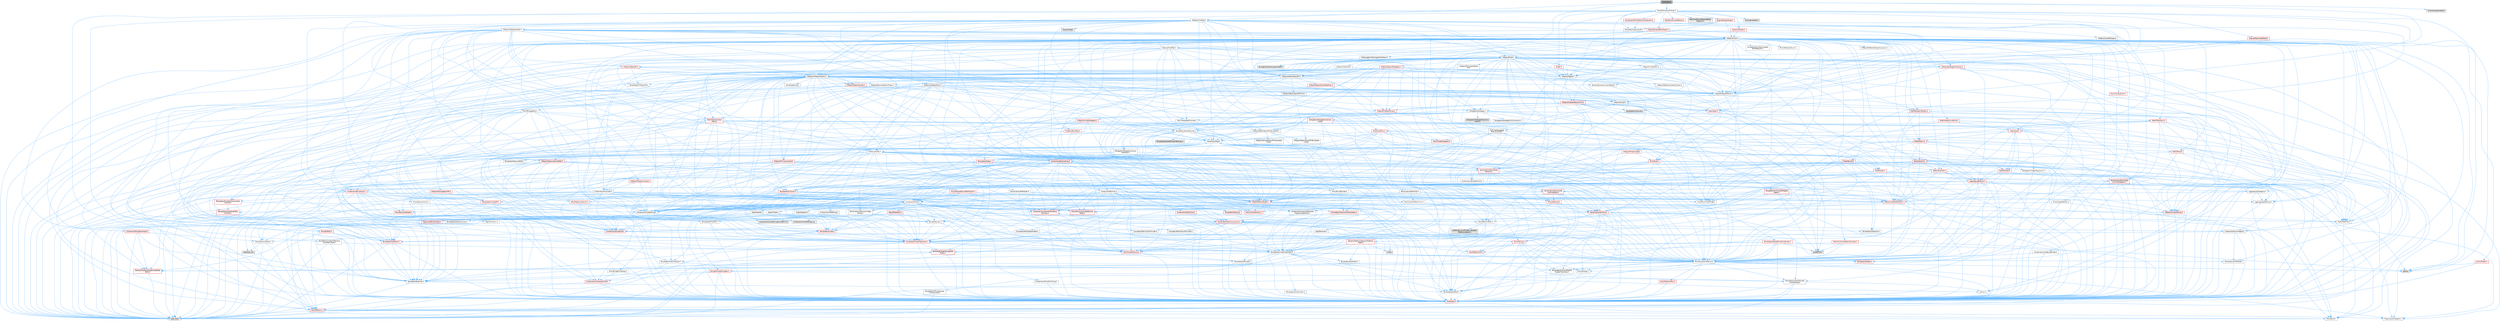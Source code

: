 digraph "Controller.h"
{
 // INTERACTIVE_SVG=YES
 // LATEX_PDF_SIZE
  bgcolor="transparent";
  edge [fontname=Helvetica,fontsize=10,labelfontname=Helvetica,labelfontsize=10];
  node [fontname=Helvetica,fontsize=10,shape=box,height=0.2,width=0.4];
  Node1 [id="Node000001",label="Controller.h",height=0.2,width=0.4,color="gray40", fillcolor="grey60", style="filled", fontcolor="black",tooltip=" "];
  Node1 -> Node2 [id="edge1_Node000001_Node000002",color="steelblue1",style="solid",tooltip=" "];
  Node2 [id="Node000002",label="UObject/ObjectMacros.h",height=0.2,width=0.4,color="grey40", fillcolor="white", style="filled",URL="$d8/d8d/ObjectMacros_8h.html",tooltip=" "];
  Node2 -> Node3 [id="edge2_Node000002_Node000003",color="steelblue1",style="solid",tooltip=" "];
  Node3 [id="Node000003",label="Misc/EnumClassFlags.h",height=0.2,width=0.4,color="grey40", fillcolor="white", style="filled",URL="$d8/de7/EnumClassFlags_8h.html",tooltip=" "];
  Node2 -> Node4 [id="edge3_Node000002_Node000004",color="steelblue1",style="solid",tooltip=" "];
  Node4 [id="Node000004",label="UObject/Script.h",height=0.2,width=0.4,color="grey40", fillcolor="white", style="filled",URL="$de/dc6/Script_8h.html",tooltip=" "];
  Node4 -> Node5 [id="edge4_Node000004_Node000005",color="steelblue1",style="solid",tooltip=" "];
  Node5 [id="Node000005",label="Delegates/Delegate.h",height=0.2,width=0.4,color="grey40", fillcolor="white", style="filled",URL="$d4/d80/Delegate_8h.html",tooltip=" "];
  Node5 -> Node6 [id="edge5_Node000005_Node000006",color="steelblue1",style="solid",tooltip=" "];
  Node6 [id="Node000006",label="CoreTypes.h",height=0.2,width=0.4,color="red", fillcolor="#FFF0F0", style="filled",URL="$dc/dec/CoreTypes_8h.html",tooltip=" "];
  Node6 -> Node7 [id="edge6_Node000006_Node000007",color="steelblue1",style="solid",tooltip=" "];
  Node7 [id="Node000007",label="HAL/Platform.h",height=0.2,width=0.4,color="red", fillcolor="#FFF0F0", style="filled",URL="$d9/dd0/Platform_8h.html",tooltip=" "];
  Node7 -> Node8 [id="edge7_Node000007_Node000008",color="steelblue1",style="solid",tooltip=" "];
  Node8 [id="Node000008",label="Misc/Build.h",height=0.2,width=0.4,color="grey40", fillcolor="white", style="filled",URL="$d3/dbb/Build_8h.html",tooltip=" "];
  Node7 -> Node10 [id="edge8_Node000007_Node000010",color="steelblue1",style="solid",tooltip=" "];
  Node10 [id="Node000010",label="type_traits",height=0.2,width=0.4,color="grey60", fillcolor="#E0E0E0", style="filled",tooltip=" "];
  Node7 -> Node11 [id="edge9_Node000007_Node000011",color="steelblue1",style="solid",tooltip=" "];
  Node11 [id="Node000011",label="PreprocessorHelpers.h",height=0.2,width=0.4,color="grey40", fillcolor="white", style="filled",URL="$db/ddb/PreprocessorHelpers_8h.html",tooltip=" "];
  Node5 -> Node20 [id="edge10_Node000005_Node000020",color="steelblue1",style="solid",tooltip=" "];
  Node20 [id="Node000020",label="Misc/AssertionMacros.h",height=0.2,width=0.4,color="grey40", fillcolor="white", style="filled",URL="$d0/dfa/AssertionMacros_8h.html",tooltip=" "];
  Node20 -> Node6 [id="edge11_Node000020_Node000006",color="steelblue1",style="solid",tooltip=" "];
  Node20 -> Node7 [id="edge12_Node000020_Node000007",color="steelblue1",style="solid",tooltip=" "];
  Node20 -> Node21 [id="edge13_Node000020_Node000021",color="steelblue1",style="solid",tooltip=" "];
  Node21 [id="Node000021",label="HAL/PlatformMisc.h",height=0.2,width=0.4,color="red", fillcolor="#FFF0F0", style="filled",URL="$d0/df5/PlatformMisc_8h.html",tooltip=" "];
  Node21 -> Node6 [id="edge14_Node000021_Node000006",color="steelblue1",style="solid",tooltip=" "];
  Node20 -> Node11 [id="edge15_Node000020_Node000011",color="steelblue1",style="solid",tooltip=" "];
  Node20 -> Node56 [id="edge16_Node000020_Node000056",color="steelblue1",style="solid",tooltip=" "];
  Node56 [id="Node000056",label="Templates/EnableIf.h",height=0.2,width=0.4,color="grey40", fillcolor="white", style="filled",URL="$d7/d60/EnableIf_8h.html",tooltip=" "];
  Node56 -> Node6 [id="edge17_Node000056_Node000006",color="steelblue1",style="solid",tooltip=" "];
  Node20 -> Node57 [id="edge18_Node000020_Node000057",color="steelblue1",style="solid",tooltip=" "];
  Node57 [id="Node000057",label="Templates/IsArrayOrRefOf\lTypeByPredicate.h",height=0.2,width=0.4,color="grey40", fillcolor="white", style="filled",URL="$d6/da1/IsArrayOrRefOfTypeByPredicate_8h.html",tooltip=" "];
  Node57 -> Node6 [id="edge19_Node000057_Node000006",color="steelblue1",style="solid",tooltip=" "];
  Node20 -> Node58 [id="edge20_Node000020_Node000058",color="steelblue1",style="solid",tooltip=" "];
  Node58 [id="Node000058",label="Templates/IsValidVariadic\lFunctionArg.h",height=0.2,width=0.4,color="grey40", fillcolor="white", style="filled",URL="$d0/dc8/IsValidVariadicFunctionArg_8h.html",tooltip=" "];
  Node58 -> Node6 [id="edge21_Node000058_Node000006",color="steelblue1",style="solid",tooltip=" "];
  Node58 -> Node59 [id="edge22_Node000058_Node000059",color="steelblue1",style="solid",tooltip=" "];
  Node59 [id="Node000059",label="IsEnum.h",height=0.2,width=0.4,color="grey40", fillcolor="white", style="filled",URL="$d4/de5/IsEnum_8h.html",tooltip=" "];
  Node58 -> Node10 [id="edge23_Node000058_Node000010",color="steelblue1",style="solid",tooltip=" "];
  Node20 -> Node60 [id="edge24_Node000020_Node000060",color="steelblue1",style="solid",tooltip=" "];
  Node60 [id="Node000060",label="Traits/IsCharEncodingCompatible\lWith.h",height=0.2,width=0.4,color="red", fillcolor="#FFF0F0", style="filled",URL="$df/dd1/IsCharEncodingCompatibleWith_8h.html",tooltip=" "];
  Node60 -> Node10 [id="edge25_Node000060_Node000010",color="steelblue1",style="solid",tooltip=" "];
  Node20 -> Node62 [id="edge26_Node000020_Node000062",color="steelblue1",style="solid",tooltip=" "];
  Node62 [id="Node000062",label="Misc/VarArgs.h",height=0.2,width=0.4,color="grey40", fillcolor="white", style="filled",URL="$d5/d6f/VarArgs_8h.html",tooltip=" "];
  Node62 -> Node6 [id="edge27_Node000062_Node000006",color="steelblue1",style="solid",tooltip=" "];
  Node20 -> Node63 [id="edge28_Node000020_Node000063",color="steelblue1",style="solid",tooltip=" "];
  Node63 [id="Node000063",label="String/FormatStringSan.h",height=0.2,width=0.4,color="red", fillcolor="#FFF0F0", style="filled",URL="$d3/d8b/FormatStringSan_8h.html",tooltip=" "];
  Node63 -> Node10 [id="edge29_Node000063_Node000010",color="steelblue1",style="solid",tooltip=" "];
  Node63 -> Node6 [id="edge30_Node000063_Node000006",color="steelblue1",style="solid",tooltip=" "];
  Node63 -> Node64 [id="edge31_Node000063_Node000064",color="steelblue1",style="solid",tooltip=" "];
  Node64 [id="Node000064",label="Templates/Requires.h",height=0.2,width=0.4,color="grey40", fillcolor="white", style="filled",URL="$dc/d96/Requires_8h.html",tooltip=" "];
  Node64 -> Node56 [id="edge32_Node000064_Node000056",color="steelblue1",style="solid",tooltip=" "];
  Node64 -> Node10 [id="edge33_Node000064_Node000010",color="steelblue1",style="solid",tooltip=" "];
  Node63 -> Node58 [id="edge34_Node000063_Node000058",color="steelblue1",style="solid",tooltip=" "];
  Node63 -> Node29 [id="edge35_Node000063_Node000029",color="steelblue1",style="solid",tooltip=" "];
  Node29 [id="Node000029",label="Containers/ContainersFwd.h",height=0.2,width=0.4,color="red", fillcolor="#FFF0F0", style="filled",URL="$d4/d0a/ContainersFwd_8h.html",tooltip=" "];
  Node29 -> Node7 [id="edge36_Node000029_Node000007",color="steelblue1",style="solid",tooltip=" "];
  Node29 -> Node6 [id="edge37_Node000029_Node000006",color="steelblue1",style="solid",tooltip=" "];
  Node20 -> Node69 [id="edge38_Node000020_Node000069",color="steelblue1",style="solid",tooltip=" "];
  Node69 [id="Node000069",label="atomic",height=0.2,width=0.4,color="grey60", fillcolor="#E0E0E0", style="filled",tooltip=" "];
  Node5 -> Node70 [id="edge39_Node000005_Node000070",color="steelblue1",style="solid",tooltip=" "];
  Node70 [id="Node000070",label="UObject/NameTypes.h",height=0.2,width=0.4,color="red", fillcolor="#FFF0F0", style="filled",URL="$d6/d35/NameTypes_8h.html",tooltip=" "];
  Node70 -> Node6 [id="edge40_Node000070_Node000006",color="steelblue1",style="solid",tooltip=" "];
  Node70 -> Node20 [id="edge41_Node000070_Node000020",color="steelblue1",style="solid",tooltip=" "];
  Node70 -> Node71 [id="edge42_Node000070_Node000071",color="steelblue1",style="solid",tooltip=" "];
  Node71 [id="Node000071",label="HAL/UnrealMemory.h",height=0.2,width=0.4,color="red", fillcolor="#FFF0F0", style="filled",URL="$d9/d96/UnrealMemory_8h.html",tooltip=" "];
  Node71 -> Node6 [id="edge43_Node000071_Node000006",color="steelblue1",style="solid",tooltip=" "];
  Node71 -> Node91 [id="edge44_Node000071_Node000091",color="steelblue1",style="solid",tooltip=" "];
  Node91 [id="Node000091",label="Templates/IsPointer.h",height=0.2,width=0.4,color="grey40", fillcolor="white", style="filled",URL="$d7/d05/IsPointer_8h.html",tooltip=" "];
  Node91 -> Node6 [id="edge45_Node000091_Node000006",color="steelblue1",style="solid",tooltip=" "];
  Node70 -> Node92 [id="edge46_Node000070_Node000092",color="steelblue1",style="solid",tooltip=" "];
  Node92 [id="Node000092",label="Templates/UnrealTypeTraits.h",height=0.2,width=0.4,color="grey40", fillcolor="white", style="filled",URL="$d2/d2d/UnrealTypeTraits_8h.html",tooltip=" "];
  Node92 -> Node6 [id="edge47_Node000092_Node000006",color="steelblue1",style="solid",tooltip=" "];
  Node92 -> Node91 [id="edge48_Node000092_Node000091",color="steelblue1",style="solid",tooltip=" "];
  Node92 -> Node20 [id="edge49_Node000092_Node000020",color="steelblue1",style="solid",tooltip=" "];
  Node92 -> Node84 [id="edge50_Node000092_Node000084",color="steelblue1",style="solid",tooltip=" "];
  Node84 [id="Node000084",label="Templates/AndOrNot.h",height=0.2,width=0.4,color="grey40", fillcolor="white", style="filled",URL="$db/d0a/AndOrNot_8h.html",tooltip=" "];
  Node84 -> Node6 [id="edge51_Node000084_Node000006",color="steelblue1",style="solid",tooltip=" "];
  Node92 -> Node56 [id="edge52_Node000092_Node000056",color="steelblue1",style="solid",tooltip=" "];
  Node92 -> Node93 [id="edge53_Node000092_Node000093",color="steelblue1",style="solid",tooltip=" "];
  Node93 [id="Node000093",label="Templates/IsArithmetic.h",height=0.2,width=0.4,color="grey40", fillcolor="white", style="filled",URL="$d2/d5d/IsArithmetic_8h.html",tooltip=" "];
  Node93 -> Node6 [id="edge54_Node000093_Node000006",color="steelblue1",style="solid",tooltip=" "];
  Node92 -> Node59 [id="edge55_Node000092_Node000059",color="steelblue1",style="solid",tooltip=" "];
  Node92 -> Node94 [id="edge56_Node000092_Node000094",color="steelblue1",style="solid",tooltip=" "];
  Node94 [id="Node000094",label="Templates/Models.h",height=0.2,width=0.4,color="red", fillcolor="#FFF0F0", style="filled",URL="$d3/d0c/Models_8h.html",tooltip=" "];
  Node92 -> Node95 [id="edge57_Node000092_Node000095",color="steelblue1",style="solid",tooltip=" "];
  Node95 [id="Node000095",label="Templates/IsPODType.h",height=0.2,width=0.4,color="grey40", fillcolor="white", style="filled",URL="$d7/db1/IsPODType_8h.html",tooltip=" "];
  Node95 -> Node6 [id="edge58_Node000095_Node000006",color="steelblue1",style="solid",tooltip=" "];
  Node92 -> Node96 [id="edge59_Node000092_Node000096",color="steelblue1",style="solid",tooltip=" "];
  Node96 [id="Node000096",label="Templates/IsUECoreType.h",height=0.2,width=0.4,color="grey40", fillcolor="white", style="filled",URL="$d1/db8/IsUECoreType_8h.html",tooltip=" "];
  Node96 -> Node6 [id="edge60_Node000096_Node000006",color="steelblue1",style="solid",tooltip=" "];
  Node96 -> Node10 [id="edge61_Node000096_Node000010",color="steelblue1",style="solid",tooltip=" "];
  Node92 -> Node85 [id="edge62_Node000092_Node000085",color="steelblue1",style="solid",tooltip=" "];
  Node85 [id="Node000085",label="Templates/IsTriviallyCopy\lConstructible.h",height=0.2,width=0.4,color="grey40", fillcolor="white", style="filled",URL="$d3/d78/IsTriviallyCopyConstructible_8h.html",tooltip=" "];
  Node85 -> Node6 [id="edge63_Node000085_Node000006",color="steelblue1",style="solid",tooltip=" "];
  Node85 -> Node10 [id="edge64_Node000085_Node000010",color="steelblue1",style="solid",tooltip=" "];
  Node70 -> Node97 [id="edge65_Node000070_Node000097",color="steelblue1",style="solid",tooltip=" "];
  Node97 [id="Node000097",label="Templates/UnrealTemplate.h",height=0.2,width=0.4,color="red", fillcolor="#FFF0F0", style="filled",URL="$d4/d24/UnrealTemplate_8h.html",tooltip=" "];
  Node97 -> Node6 [id="edge66_Node000097_Node000006",color="steelblue1",style="solid",tooltip=" "];
  Node97 -> Node91 [id="edge67_Node000097_Node000091",color="steelblue1",style="solid",tooltip=" "];
  Node97 -> Node71 [id="edge68_Node000097_Node000071",color="steelblue1",style="solid",tooltip=" "];
  Node97 -> Node92 [id="edge69_Node000097_Node000092",color="steelblue1",style="solid",tooltip=" "];
  Node97 -> Node64 [id="edge70_Node000097_Node000064",color="steelblue1",style="solid",tooltip=" "];
  Node97 -> Node101 [id="edge71_Node000097_Node000101",color="steelblue1",style="solid",tooltip=" "];
  Node101 [id="Node000101",label="Templates/TypeCompatible\lBytes.h",height=0.2,width=0.4,color="red", fillcolor="#FFF0F0", style="filled",URL="$df/d0a/TypeCompatibleBytes_8h.html",tooltip=" "];
  Node101 -> Node6 [id="edge72_Node000101_Node000006",color="steelblue1",style="solid",tooltip=" "];
  Node101 -> Node10 [id="edge73_Node000101_Node000010",color="steelblue1",style="solid",tooltip=" "];
  Node97 -> Node10 [id="edge74_Node000097_Node000010",color="steelblue1",style="solid",tooltip=" "];
  Node70 -> Node103 [id="edge75_Node000070_Node000103",color="steelblue1",style="solid",tooltip=" "];
  Node103 [id="Node000103",label="Containers/UnrealString.h",height=0.2,width=0.4,color="grey40", fillcolor="white", style="filled",URL="$d5/dba/UnrealString_8h.html",tooltip=" "];
  Node103 -> Node104 [id="edge76_Node000103_Node000104",color="steelblue1",style="solid",tooltip=" "];
  Node104 [id="Node000104",label="Containers/UnrealStringIncludes.h.inl",height=0.2,width=0.4,color="grey60", fillcolor="#E0E0E0", style="filled",tooltip=" "];
  Node103 -> Node105 [id="edge77_Node000103_Node000105",color="steelblue1",style="solid",tooltip=" "];
  Node105 [id="Node000105",label="Containers/UnrealString.h.inl",height=0.2,width=0.4,color="grey60", fillcolor="#E0E0E0", style="filled",tooltip=" "];
  Node103 -> Node106 [id="edge78_Node000103_Node000106",color="steelblue1",style="solid",tooltip=" "];
  Node106 [id="Node000106",label="Misc/StringFormatArg.h",height=0.2,width=0.4,color="grey40", fillcolor="white", style="filled",URL="$d2/d16/StringFormatArg_8h.html",tooltip=" "];
  Node106 -> Node29 [id="edge79_Node000106_Node000029",color="steelblue1",style="solid",tooltip=" "];
  Node70 -> Node107 [id="edge80_Node000070_Node000107",color="steelblue1",style="solid",tooltip=" "];
  Node107 [id="Node000107",label="HAL/CriticalSection.h",height=0.2,width=0.4,color="red", fillcolor="#FFF0F0", style="filled",URL="$d6/d90/CriticalSection_8h.html",tooltip=" "];
  Node70 -> Node23 [id="edge81_Node000070_Node000023",color="steelblue1",style="solid",tooltip=" "];
  Node23 [id="Node000023",label="Containers/StringFwd.h",height=0.2,width=0.4,color="red", fillcolor="#FFF0F0", style="filled",URL="$df/d37/StringFwd_8h.html",tooltip=" "];
  Node23 -> Node6 [id="edge82_Node000023_Node000006",color="steelblue1",style="solid",tooltip=" "];
  Node23 -> Node24 [id="edge83_Node000023_Node000024",color="steelblue1",style="solid",tooltip=" "];
  Node24 [id="Node000024",label="Traits/ElementType.h",height=0.2,width=0.4,color="grey40", fillcolor="white", style="filled",URL="$d5/d4f/ElementType_8h.html",tooltip=" "];
  Node24 -> Node7 [id="edge84_Node000024_Node000007",color="steelblue1",style="solid",tooltip=" "];
  Node24 -> Node25 [id="edge85_Node000024_Node000025",color="steelblue1",style="solid",tooltip=" "];
  Node25 [id="Node000025",label="initializer_list",height=0.2,width=0.4,color="grey60", fillcolor="#E0E0E0", style="filled",tooltip=" "];
  Node24 -> Node10 [id="edge86_Node000024_Node000010",color="steelblue1",style="solid",tooltip=" "];
  Node70 -> Node175 [id="edge87_Node000070_Node000175",color="steelblue1",style="solid",tooltip=" "];
  Node175 [id="Node000175",label="UObject/UnrealNames.h",height=0.2,width=0.4,color="red", fillcolor="#FFF0F0", style="filled",URL="$d8/db1/UnrealNames_8h.html",tooltip=" "];
  Node175 -> Node6 [id="edge88_Node000175_Node000006",color="steelblue1",style="solid",tooltip=" "];
  Node70 -> Node141 [id="edge89_Node000070_Node000141",color="steelblue1",style="solid",tooltip=" "];
  Node141 [id="Node000141",label="Serialization/MemoryLayout.h",height=0.2,width=0.4,color="red", fillcolor="#FFF0F0", style="filled",URL="$d7/d66/MemoryLayout_8h.html",tooltip=" "];
  Node141 -> Node142 [id="edge90_Node000141_Node000142",color="steelblue1",style="solid",tooltip=" "];
  Node142 [id="Node000142",label="Concepts/StaticClassProvider.h",height=0.2,width=0.4,color="grey40", fillcolor="white", style="filled",URL="$dd/d83/StaticClassProvider_8h.html",tooltip=" "];
  Node141 -> Node143 [id="edge91_Node000141_Node000143",color="steelblue1",style="solid",tooltip=" "];
  Node143 [id="Node000143",label="Concepts/StaticStructProvider.h",height=0.2,width=0.4,color="grey40", fillcolor="white", style="filled",URL="$d5/d77/StaticStructProvider_8h.html",tooltip=" "];
  Node141 -> Node144 [id="edge92_Node000141_Node000144",color="steelblue1",style="solid",tooltip=" "];
  Node144 [id="Node000144",label="Containers/EnumAsByte.h",height=0.2,width=0.4,color="grey40", fillcolor="white", style="filled",URL="$d6/d9a/EnumAsByte_8h.html",tooltip=" "];
  Node144 -> Node6 [id="edge93_Node000144_Node000006",color="steelblue1",style="solid",tooltip=" "];
  Node144 -> Node95 [id="edge94_Node000144_Node000095",color="steelblue1",style="solid",tooltip=" "];
  Node144 -> Node145 [id="edge95_Node000144_Node000145",color="steelblue1",style="solid",tooltip=" "];
  Node145 [id="Node000145",label="Templates/TypeHash.h",height=0.2,width=0.4,color="red", fillcolor="#FFF0F0", style="filled",URL="$d1/d62/TypeHash_8h.html",tooltip=" "];
  Node145 -> Node6 [id="edge96_Node000145_Node000006",color="steelblue1",style="solid",tooltip=" "];
  Node145 -> Node64 [id="edge97_Node000145_Node000064",color="steelblue1",style="solid",tooltip=" "];
  Node145 -> Node10 [id="edge98_Node000145_Node000010",color="steelblue1",style="solid",tooltip=" "];
  Node141 -> Node23 [id="edge99_Node000141_Node000023",color="steelblue1",style="solid",tooltip=" "];
  Node141 -> Node71 [id="edge100_Node000141_Node000071",color="steelblue1",style="solid",tooltip=" "];
  Node141 -> Node56 [id="edge101_Node000141_Node000056",color="steelblue1",style="solid",tooltip=" "];
  Node141 -> Node153 [id="edge102_Node000141_Node000153",color="steelblue1",style="solid",tooltip=" "];
  Node153 [id="Node000153",label="Templates/IsAbstract.h",height=0.2,width=0.4,color="grey40", fillcolor="white", style="filled",URL="$d8/db7/IsAbstract_8h.html",tooltip=" "];
  Node141 -> Node94 [id="edge103_Node000141_Node000094",color="steelblue1",style="solid",tooltip=" "];
  Node141 -> Node97 [id="edge104_Node000141_Node000097",color="steelblue1",style="solid",tooltip=" "];
  Node70 -> Node124 [id="edge105_Node000070_Node000124",color="steelblue1",style="solid",tooltip=" "];
  Node124 [id="Node000124",label="Misc/IntrusiveUnsetOptional\lState.h",height=0.2,width=0.4,color="red", fillcolor="#FFF0F0", style="filled",URL="$d2/d0a/IntrusiveUnsetOptionalState_8h.html",tooltip=" "];
  Node5 -> Node183 [id="edge106_Node000005_Node000183",color="steelblue1",style="solid",tooltip=" "];
  Node183 [id="Node000183",label="Templates/SharedPointer.h",height=0.2,width=0.4,color="grey40", fillcolor="white", style="filled",URL="$d2/d17/SharedPointer_8h.html",tooltip=" "];
  Node183 -> Node6 [id="edge107_Node000183_Node000006",color="steelblue1",style="solid",tooltip=" "];
  Node183 -> Node124 [id="edge108_Node000183_Node000124",color="steelblue1",style="solid",tooltip=" "];
  Node183 -> Node184 [id="edge109_Node000183_Node000184",color="steelblue1",style="solid",tooltip=" "];
  Node184 [id="Node000184",label="Templates/PointerIsConvertible\lFromTo.h",height=0.2,width=0.4,color="red", fillcolor="#FFF0F0", style="filled",URL="$d6/d65/PointerIsConvertibleFromTo_8h.html",tooltip=" "];
  Node184 -> Node6 [id="edge110_Node000184_Node000006",color="steelblue1",style="solid",tooltip=" "];
  Node184 -> Node168 [id="edge111_Node000184_Node000168",color="steelblue1",style="solid",tooltip=" "];
  Node168 [id="Node000168",label="Templates/LosesQualifiers\lFromTo.h",height=0.2,width=0.4,color="red", fillcolor="#FFF0F0", style="filled",URL="$d2/db3/LosesQualifiersFromTo_8h.html",tooltip=" "];
  Node168 -> Node10 [id="edge112_Node000168_Node000010",color="steelblue1",style="solid",tooltip=" "];
  Node184 -> Node10 [id="edge113_Node000184_Node000010",color="steelblue1",style="solid",tooltip=" "];
  Node183 -> Node20 [id="edge114_Node000183_Node000020",color="steelblue1",style="solid",tooltip=" "];
  Node183 -> Node71 [id="edge115_Node000183_Node000071",color="steelblue1",style="solid",tooltip=" "];
  Node183 -> Node123 [id="edge116_Node000183_Node000123",color="steelblue1",style="solid",tooltip=" "];
  Node123 [id="Node000123",label="Containers/Array.h",height=0.2,width=0.4,color="grey40", fillcolor="white", style="filled",URL="$df/dd0/Array_8h.html",tooltip=" "];
  Node123 -> Node6 [id="edge117_Node000123_Node000006",color="steelblue1",style="solid",tooltip=" "];
  Node123 -> Node20 [id="edge118_Node000123_Node000020",color="steelblue1",style="solid",tooltip=" "];
  Node123 -> Node124 [id="edge119_Node000123_Node000124",color="steelblue1",style="solid",tooltip=" "];
  Node123 -> Node126 [id="edge120_Node000123_Node000126",color="steelblue1",style="solid",tooltip=" "];
  Node126 [id="Node000126",label="Misc/ReverseIterate.h",height=0.2,width=0.4,color="red", fillcolor="#FFF0F0", style="filled",URL="$db/de3/ReverseIterate_8h.html",tooltip=" "];
  Node126 -> Node7 [id="edge121_Node000126_Node000007",color="steelblue1",style="solid",tooltip=" "];
  Node123 -> Node71 [id="edge122_Node000123_Node000071",color="steelblue1",style="solid",tooltip=" "];
  Node123 -> Node92 [id="edge123_Node000123_Node000092",color="steelblue1",style="solid",tooltip=" "];
  Node123 -> Node97 [id="edge124_Node000123_Node000097",color="steelblue1",style="solid",tooltip=" "];
  Node123 -> Node128 [id="edge125_Node000123_Node000128",color="steelblue1",style="solid",tooltip=" "];
  Node128 [id="Node000128",label="Containers/AllowShrinking.h",height=0.2,width=0.4,color="grey40", fillcolor="white", style="filled",URL="$d7/d1a/AllowShrinking_8h.html",tooltip=" "];
  Node128 -> Node6 [id="edge126_Node000128_Node000006",color="steelblue1",style="solid",tooltip=" "];
  Node123 -> Node111 [id="edge127_Node000123_Node000111",color="steelblue1",style="solid",tooltip=" "];
  Node111 [id="Node000111",label="Containers/ContainerAllocation\lPolicies.h",height=0.2,width=0.4,color="red", fillcolor="#FFF0F0", style="filled",URL="$d7/dff/ContainerAllocationPolicies_8h.html",tooltip=" "];
  Node111 -> Node6 [id="edge128_Node000111_Node000006",color="steelblue1",style="solid",tooltip=" "];
  Node111 -> Node111 [id="edge129_Node000111_Node000111",color="steelblue1",style="solid",tooltip=" "];
  Node111 -> Node113 [id="edge130_Node000111_Node000113",color="steelblue1",style="solid",tooltip=" "];
  Node113 [id="Node000113",label="HAL/PlatformMath.h",height=0.2,width=0.4,color="grey40", fillcolor="white", style="filled",URL="$dc/d53/PlatformMath_8h.html",tooltip=" "];
  Node113 -> Node6 [id="edge131_Node000113_Node000006",color="steelblue1",style="solid",tooltip=" "];
  Node113 -> Node114 [id="edge132_Node000113_Node000114",color="steelblue1",style="solid",tooltip=" "];
  Node114 [id="Node000114",label="GenericPlatform/GenericPlatform\lMath.h",height=0.2,width=0.4,color="red", fillcolor="#FFF0F0", style="filled",URL="$d5/d79/GenericPlatformMath_8h.html",tooltip=" "];
  Node114 -> Node6 [id="edge133_Node000114_Node000006",color="steelblue1",style="solid",tooltip=" "];
  Node114 -> Node29 [id="edge134_Node000114_Node000029",color="steelblue1",style="solid",tooltip=" "];
  Node114 -> Node33 [id="edge135_Node000114_Node000033",color="steelblue1",style="solid",tooltip=" "];
  Node33 [id="Node000033",label="HAL/PlatformCrt.h",height=0.2,width=0.4,color="red", fillcolor="#FFF0F0", style="filled",URL="$d8/d75/PlatformCrt_8h.html",tooltip=" "];
  Node114 -> Node84 [id="edge136_Node000114_Node000084",color="steelblue1",style="solid",tooltip=" "];
  Node114 -> Node92 [id="edge137_Node000114_Node000092",color="steelblue1",style="solid",tooltip=" "];
  Node114 -> Node64 [id="edge138_Node000114_Node000064",color="steelblue1",style="solid",tooltip=" "];
  Node114 -> Node101 [id="edge139_Node000114_Node000101",color="steelblue1",style="solid",tooltip=" "];
  Node114 -> Node119 [id="edge140_Node000114_Node000119",color="steelblue1",style="solid",tooltip=" "];
  Node119 [id="Node000119",label="limits",height=0.2,width=0.4,color="grey60", fillcolor="#E0E0E0", style="filled",tooltip=" "];
  Node114 -> Node10 [id="edge141_Node000114_Node000010",color="steelblue1",style="solid",tooltip=" "];
  Node113 -> Node120 [id="edge142_Node000113_Node000120",color="steelblue1",style="solid",tooltip=" "];
  Node120 [id="Node000120",label="COMPILED_PLATFORM_HEADER\l(PlatformMath.h)",height=0.2,width=0.4,color="grey60", fillcolor="#E0E0E0", style="filled",tooltip=" "];
  Node111 -> Node71 [id="edge143_Node000111_Node000071",color="steelblue1",style="solid",tooltip=" "];
  Node111 -> Node20 [id="edge144_Node000111_Node000020",color="steelblue1",style="solid",tooltip=" "];
  Node111 -> Node101 [id="edge145_Node000111_Node000101",color="steelblue1",style="solid",tooltip=" "];
  Node111 -> Node10 [id="edge146_Node000111_Node000010",color="steelblue1",style="solid",tooltip=" "];
  Node123 -> Node129 [id="edge147_Node000123_Node000129",color="steelblue1",style="solid",tooltip=" "];
  Node129 [id="Node000129",label="Containers/ContainerElement\lTypeCompatibility.h",height=0.2,width=0.4,color="grey40", fillcolor="white", style="filled",URL="$df/ddf/ContainerElementTypeCompatibility_8h.html",tooltip=" "];
  Node129 -> Node6 [id="edge148_Node000129_Node000006",color="steelblue1",style="solid",tooltip=" "];
  Node129 -> Node92 [id="edge149_Node000129_Node000092",color="steelblue1",style="solid",tooltip=" "];
  Node123 -> Node130 [id="edge150_Node000123_Node000130",color="steelblue1",style="solid",tooltip=" "];
  Node130 [id="Node000130",label="Serialization/Archive.h",height=0.2,width=0.4,color="red", fillcolor="#FFF0F0", style="filled",URL="$d7/d3b/Archive_8h.html",tooltip=" "];
  Node130 -> Node6 [id="edge151_Node000130_Node000006",color="steelblue1",style="solid",tooltip=" "];
  Node130 -> Node30 [id="edge152_Node000130_Node000030",color="steelblue1",style="solid",tooltip=" "];
  Node30 [id="Node000030",label="Math/MathFwd.h",height=0.2,width=0.4,color="grey40", fillcolor="white", style="filled",URL="$d2/d10/MathFwd_8h.html",tooltip=" "];
  Node30 -> Node7 [id="edge153_Node000030_Node000007",color="steelblue1",style="solid",tooltip=" "];
  Node130 -> Node20 [id="edge154_Node000130_Node000020",color="steelblue1",style="solid",tooltip=" "];
  Node130 -> Node8 [id="edge155_Node000130_Node000008",color="steelblue1",style="solid",tooltip=" "];
  Node130 -> Node62 [id="edge156_Node000130_Node000062",color="steelblue1",style="solid",tooltip=" "];
  Node130 -> Node56 [id="edge157_Node000130_Node000056",color="steelblue1",style="solid",tooltip=" "];
  Node130 -> Node57 [id="edge158_Node000130_Node000057",color="steelblue1",style="solid",tooltip=" "];
  Node130 -> Node58 [id="edge159_Node000130_Node000058",color="steelblue1",style="solid",tooltip=" "];
  Node130 -> Node97 [id="edge160_Node000130_Node000097",color="steelblue1",style="solid",tooltip=" "];
  Node130 -> Node60 [id="edge161_Node000130_Node000060",color="steelblue1",style="solid",tooltip=" "];
  Node123 -> Node140 [id="edge162_Node000123_Node000140",color="steelblue1",style="solid",tooltip=" "];
  Node140 [id="Node000140",label="Serialization/MemoryImage\lWriter.h",height=0.2,width=0.4,color="grey40", fillcolor="white", style="filled",URL="$d0/d08/MemoryImageWriter_8h.html",tooltip=" "];
  Node140 -> Node6 [id="edge163_Node000140_Node000006",color="steelblue1",style="solid",tooltip=" "];
  Node140 -> Node141 [id="edge164_Node000140_Node000141",color="steelblue1",style="solid",tooltip=" "];
  Node123 -> Node154 [id="edge165_Node000123_Node000154",color="steelblue1",style="solid",tooltip=" "];
  Node154 [id="Node000154",label="Algo/Heapify.h",height=0.2,width=0.4,color="grey40", fillcolor="white", style="filled",URL="$d0/d2a/Heapify_8h.html",tooltip=" "];
  Node154 -> Node155 [id="edge166_Node000154_Node000155",color="steelblue1",style="solid",tooltip=" "];
  Node155 [id="Node000155",label="Algo/Impl/BinaryHeap.h",height=0.2,width=0.4,color="red", fillcolor="#FFF0F0", style="filled",URL="$d7/da3/Algo_2Impl_2BinaryHeap_8h.html",tooltip=" "];
  Node155 -> Node156 [id="edge167_Node000155_Node000156",color="steelblue1",style="solid",tooltip=" "];
  Node156 [id="Node000156",label="Templates/Invoke.h",height=0.2,width=0.4,color="red", fillcolor="#FFF0F0", style="filled",URL="$d7/deb/Invoke_8h.html",tooltip=" "];
  Node156 -> Node6 [id="edge168_Node000156_Node000006",color="steelblue1",style="solid",tooltip=" "];
  Node156 -> Node97 [id="edge169_Node000156_Node000097",color="steelblue1",style="solid",tooltip=" "];
  Node156 -> Node10 [id="edge170_Node000156_Node000010",color="steelblue1",style="solid",tooltip=" "];
  Node155 -> Node10 [id="edge171_Node000155_Node000010",color="steelblue1",style="solid",tooltip=" "];
  Node154 -> Node160 [id="edge172_Node000154_Node000160",color="steelblue1",style="solid",tooltip=" "];
  Node160 [id="Node000160",label="Templates/IdentityFunctor.h",height=0.2,width=0.4,color="grey40", fillcolor="white", style="filled",URL="$d7/d2e/IdentityFunctor_8h.html",tooltip=" "];
  Node160 -> Node7 [id="edge173_Node000160_Node000007",color="steelblue1",style="solid",tooltip=" "];
  Node154 -> Node156 [id="edge174_Node000154_Node000156",color="steelblue1",style="solid",tooltip=" "];
  Node154 -> Node161 [id="edge175_Node000154_Node000161",color="steelblue1",style="solid",tooltip=" "];
  Node161 [id="Node000161",label="Templates/Less.h",height=0.2,width=0.4,color="grey40", fillcolor="white", style="filled",URL="$de/dc8/Less_8h.html",tooltip=" "];
  Node161 -> Node6 [id="edge176_Node000161_Node000006",color="steelblue1",style="solid",tooltip=" "];
  Node161 -> Node97 [id="edge177_Node000161_Node000097",color="steelblue1",style="solid",tooltip=" "];
  Node154 -> Node97 [id="edge178_Node000154_Node000097",color="steelblue1",style="solid",tooltip=" "];
  Node123 -> Node162 [id="edge179_Node000123_Node000162",color="steelblue1",style="solid",tooltip=" "];
  Node162 [id="Node000162",label="Algo/HeapSort.h",height=0.2,width=0.4,color="grey40", fillcolor="white", style="filled",URL="$d3/d92/HeapSort_8h.html",tooltip=" "];
  Node162 -> Node155 [id="edge180_Node000162_Node000155",color="steelblue1",style="solid",tooltip=" "];
  Node162 -> Node160 [id="edge181_Node000162_Node000160",color="steelblue1",style="solid",tooltip=" "];
  Node162 -> Node161 [id="edge182_Node000162_Node000161",color="steelblue1",style="solid",tooltip=" "];
  Node162 -> Node97 [id="edge183_Node000162_Node000097",color="steelblue1",style="solid",tooltip=" "];
  Node123 -> Node163 [id="edge184_Node000123_Node000163",color="steelblue1",style="solid",tooltip=" "];
  Node163 [id="Node000163",label="Algo/IsHeap.h",height=0.2,width=0.4,color="grey40", fillcolor="white", style="filled",URL="$de/d32/IsHeap_8h.html",tooltip=" "];
  Node163 -> Node155 [id="edge185_Node000163_Node000155",color="steelblue1",style="solid",tooltip=" "];
  Node163 -> Node160 [id="edge186_Node000163_Node000160",color="steelblue1",style="solid",tooltip=" "];
  Node163 -> Node156 [id="edge187_Node000163_Node000156",color="steelblue1",style="solid",tooltip=" "];
  Node163 -> Node161 [id="edge188_Node000163_Node000161",color="steelblue1",style="solid",tooltip=" "];
  Node163 -> Node97 [id="edge189_Node000163_Node000097",color="steelblue1",style="solid",tooltip=" "];
  Node123 -> Node155 [id="edge190_Node000123_Node000155",color="steelblue1",style="solid",tooltip=" "];
  Node123 -> Node164 [id="edge191_Node000123_Node000164",color="steelblue1",style="solid",tooltip=" "];
  Node164 [id="Node000164",label="Algo/StableSort.h",height=0.2,width=0.4,color="red", fillcolor="#FFF0F0", style="filled",URL="$d7/d3c/StableSort_8h.html",tooltip=" "];
  Node164 -> Node160 [id="edge192_Node000164_Node000160",color="steelblue1",style="solid",tooltip=" "];
  Node164 -> Node156 [id="edge193_Node000164_Node000156",color="steelblue1",style="solid",tooltip=" "];
  Node164 -> Node161 [id="edge194_Node000164_Node000161",color="steelblue1",style="solid",tooltip=" "];
  Node164 -> Node97 [id="edge195_Node000164_Node000097",color="steelblue1",style="solid",tooltip=" "];
  Node123 -> Node167 [id="edge196_Node000123_Node000167",color="steelblue1",style="solid",tooltip=" "];
  Node167 [id="Node000167",label="Concepts/GetTypeHashable.h",height=0.2,width=0.4,color="grey40", fillcolor="white", style="filled",URL="$d3/da2/GetTypeHashable_8h.html",tooltip=" "];
  Node167 -> Node6 [id="edge197_Node000167_Node000006",color="steelblue1",style="solid",tooltip=" "];
  Node167 -> Node145 [id="edge198_Node000167_Node000145",color="steelblue1",style="solid",tooltip=" "];
  Node123 -> Node160 [id="edge199_Node000123_Node000160",color="steelblue1",style="solid",tooltip=" "];
  Node123 -> Node156 [id="edge200_Node000123_Node000156",color="steelblue1",style="solid",tooltip=" "];
  Node123 -> Node161 [id="edge201_Node000123_Node000161",color="steelblue1",style="solid",tooltip=" "];
  Node123 -> Node168 [id="edge202_Node000123_Node000168",color="steelblue1",style="solid",tooltip=" "];
  Node123 -> Node64 [id="edge203_Node000123_Node000064",color="steelblue1",style="solid",tooltip=" "];
  Node123 -> Node169 [id="edge204_Node000123_Node000169",color="steelblue1",style="solid",tooltip=" "];
  Node169 [id="Node000169",label="Templates/Sorting.h",height=0.2,width=0.4,color="red", fillcolor="#FFF0F0", style="filled",URL="$d3/d9e/Sorting_8h.html",tooltip=" "];
  Node169 -> Node6 [id="edge205_Node000169_Node000006",color="steelblue1",style="solid",tooltip=" "];
  Node169 -> Node113 [id="edge206_Node000169_Node000113",color="steelblue1",style="solid",tooltip=" "];
  Node169 -> Node161 [id="edge207_Node000169_Node000161",color="steelblue1",style="solid",tooltip=" "];
  Node123 -> Node173 [id="edge208_Node000123_Node000173",color="steelblue1",style="solid",tooltip=" "];
  Node173 [id="Node000173",label="Templates/AlignmentTemplates.h",height=0.2,width=0.4,color="red", fillcolor="#FFF0F0", style="filled",URL="$dd/d32/AlignmentTemplates_8h.html",tooltip=" "];
  Node173 -> Node6 [id="edge209_Node000173_Node000006",color="steelblue1",style="solid",tooltip=" "];
  Node173 -> Node91 [id="edge210_Node000173_Node000091",color="steelblue1",style="solid",tooltip=" "];
  Node123 -> Node24 [id="edge211_Node000123_Node000024",color="steelblue1",style="solid",tooltip=" "];
  Node123 -> Node119 [id="edge212_Node000123_Node000119",color="steelblue1",style="solid",tooltip=" "];
  Node123 -> Node10 [id="edge213_Node000123_Node000010",color="steelblue1",style="solid",tooltip=" "];
  Node183 -> Node185 [id="edge214_Node000183_Node000185",color="steelblue1",style="solid",tooltip=" "];
  Node185 [id="Node000185",label="Containers/Map.h",height=0.2,width=0.4,color="grey40", fillcolor="white", style="filled",URL="$df/d79/Map_8h.html",tooltip=" "];
  Node185 -> Node6 [id="edge215_Node000185_Node000006",color="steelblue1",style="solid",tooltip=" "];
  Node185 -> Node186 [id="edge216_Node000185_Node000186",color="steelblue1",style="solid",tooltip=" "];
  Node186 [id="Node000186",label="Algo/Reverse.h",height=0.2,width=0.4,color="grey40", fillcolor="white", style="filled",URL="$d5/d93/Reverse_8h.html",tooltip=" "];
  Node186 -> Node6 [id="edge217_Node000186_Node000006",color="steelblue1",style="solid",tooltip=" "];
  Node186 -> Node97 [id="edge218_Node000186_Node000097",color="steelblue1",style="solid",tooltip=" "];
  Node185 -> Node129 [id="edge219_Node000185_Node000129",color="steelblue1",style="solid",tooltip=" "];
  Node185 -> Node187 [id="edge220_Node000185_Node000187",color="steelblue1",style="solid",tooltip=" "];
  Node187 [id="Node000187",label="Containers/Set.h",height=0.2,width=0.4,color="grey40", fillcolor="white", style="filled",URL="$d4/d45/Set_8h.html",tooltip=" "];
  Node187 -> Node111 [id="edge221_Node000187_Node000111",color="steelblue1",style="solid",tooltip=" "];
  Node187 -> Node129 [id="edge222_Node000187_Node000129",color="steelblue1",style="solid",tooltip=" "];
  Node187 -> Node188 [id="edge223_Node000187_Node000188",color="steelblue1",style="solid",tooltip=" "];
  Node188 [id="Node000188",label="Containers/SetUtilities.h",height=0.2,width=0.4,color="red", fillcolor="#FFF0F0", style="filled",URL="$dc/de5/SetUtilities_8h.html",tooltip=" "];
  Node188 -> Node6 [id="edge224_Node000188_Node000006",color="steelblue1",style="solid",tooltip=" "];
  Node188 -> Node141 [id="edge225_Node000188_Node000141",color="steelblue1",style="solid",tooltip=" "];
  Node188 -> Node92 [id="edge226_Node000188_Node000092",color="steelblue1",style="solid",tooltip=" "];
  Node187 -> Node189 [id="edge227_Node000187_Node000189",color="steelblue1",style="solid",tooltip=" "];
  Node189 [id="Node000189",label="Containers/SparseArray.h",height=0.2,width=0.4,color="red", fillcolor="#FFF0F0", style="filled",URL="$d5/dbf/SparseArray_8h.html",tooltip=" "];
  Node189 -> Node6 [id="edge228_Node000189_Node000006",color="steelblue1",style="solid",tooltip=" "];
  Node189 -> Node20 [id="edge229_Node000189_Node000020",color="steelblue1",style="solid",tooltip=" "];
  Node189 -> Node71 [id="edge230_Node000189_Node000071",color="steelblue1",style="solid",tooltip=" "];
  Node189 -> Node92 [id="edge231_Node000189_Node000092",color="steelblue1",style="solid",tooltip=" "];
  Node189 -> Node97 [id="edge232_Node000189_Node000097",color="steelblue1",style="solid",tooltip=" "];
  Node189 -> Node111 [id="edge233_Node000189_Node000111",color="steelblue1",style="solid",tooltip=" "];
  Node189 -> Node161 [id="edge234_Node000189_Node000161",color="steelblue1",style="solid",tooltip=" "];
  Node189 -> Node123 [id="edge235_Node000189_Node000123",color="steelblue1",style="solid",tooltip=" "];
  Node189 -> Node172 [id="edge236_Node000189_Node000172",color="steelblue1",style="solid",tooltip=" "];
  Node172 [id="Node000172",label="Math/UnrealMathUtility.h",height=0.2,width=0.4,color="red", fillcolor="#FFF0F0", style="filled",URL="$db/db8/UnrealMathUtility_8h.html",tooltip=" "];
  Node172 -> Node6 [id="edge237_Node000172_Node000006",color="steelblue1",style="solid",tooltip=" "];
  Node172 -> Node20 [id="edge238_Node000172_Node000020",color="steelblue1",style="solid",tooltip=" "];
  Node172 -> Node113 [id="edge239_Node000172_Node000113",color="steelblue1",style="solid",tooltip=" "];
  Node172 -> Node30 [id="edge240_Node000172_Node000030",color="steelblue1",style="solid",tooltip=" "];
  Node172 -> Node64 [id="edge241_Node000172_Node000064",color="steelblue1",style="solid",tooltip=" "];
  Node189 -> Node191 [id="edge242_Node000189_Node000191",color="steelblue1",style="solid",tooltip=" "];
  Node191 [id="Node000191",label="Containers/BitArray.h",height=0.2,width=0.4,color="grey40", fillcolor="white", style="filled",URL="$d1/de4/BitArray_8h.html",tooltip=" "];
  Node191 -> Node111 [id="edge243_Node000191_Node000111",color="steelblue1",style="solid",tooltip=" "];
  Node191 -> Node6 [id="edge244_Node000191_Node000006",color="steelblue1",style="solid",tooltip=" "];
  Node191 -> Node49 [id="edge245_Node000191_Node000049",color="steelblue1",style="solid",tooltip=" "];
  Node49 [id="Node000049",label="HAL/PlatformAtomics.h",height=0.2,width=0.4,color="red", fillcolor="#FFF0F0", style="filled",URL="$d3/d36/PlatformAtomics_8h.html",tooltip=" "];
  Node49 -> Node6 [id="edge246_Node000049_Node000006",color="steelblue1",style="solid",tooltip=" "];
  Node191 -> Node71 [id="edge247_Node000191_Node000071",color="steelblue1",style="solid",tooltip=" "];
  Node191 -> Node172 [id="edge248_Node000191_Node000172",color="steelblue1",style="solid",tooltip=" "];
  Node191 -> Node20 [id="edge249_Node000191_Node000020",color="steelblue1",style="solid",tooltip=" "];
  Node191 -> Node3 [id="edge250_Node000191_Node000003",color="steelblue1",style="solid",tooltip=" "];
  Node191 -> Node130 [id="edge251_Node000191_Node000130",color="steelblue1",style="solid",tooltip=" "];
  Node191 -> Node140 [id="edge252_Node000191_Node000140",color="steelblue1",style="solid",tooltip=" "];
  Node191 -> Node141 [id="edge253_Node000191_Node000141",color="steelblue1",style="solid",tooltip=" "];
  Node191 -> Node56 [id="edge254_Node000191_Node000056",color="steelblue1",style="solid",tooltip=" "];
  Node191 -> Node156 [id="edge255_Node000191_Node000156",color="steelblue1",style="solid",tooltip=" "];
  Node191 -> Node97 [id="edge256_Node000191_Node000097",color="steelblue1",style="solid",tooltip=" "];
  Node191 -> Node92 [id="edge257_Node000191_Node000092",color="steelblue1",style="solid",tooltip=" "];
  Node189 -> Node192 [id="edge258_Node000189_Node000192",color="steelblue1",style="solid",tooltip=" "];
  Node192 [id="Node000192",label="Serialization/Structured\lArchive.h",height=0.2,width=0.4,color="red", fillcolor="#FFF0F0", style="filled",URL="$d9/d1e/StructuredArchive_8h.html",tooltip=" "];
  Node192 -> Node123 [id="edge259_Node000192_Node000123",color="steelblue1",style="solid",tooltip=" "];
  Node192 -> Node111 [id="edge260_Node000192_Node000111",color="steelblue1",style="solid",tooltip=" "];
  Node192 -> Node6 [id="edge261_Node000192_Node000006",color="steelblue1",style="solid",tooltip=" "];
  Node192 -> Node8 [id="edge262_Node000192_Node000008",color="steelblue1",style="solid",tooltip=" "];
  Node192 -> Node130 [id="edge263_Node000192_Node000130",color="steelblue1",style="solid",tooltip=" "];
  Node192 -> Node196 [id="edge264_Node000192_Node000196",color="steelblue1",style="solid",tooltip=" "];
  Node196 [id="Node000196",label="Serialization/Structured\lArchiveAdapters.h",height=0.2,width=0.4,color="red", fillcolor="#FFF0F0", style="filled",URL="$d3/de1/StructuredArchiveAdapters_8h.html",tooltip=" "];
  Node196 -> Node6 [id="edge265_Node000196_Node000006",color="steelblue1",style="solid",tooltip=" "];
  Node196 -> Node94 [id="edge266_Node000196_Node000094",color="steelblue1",style="solid",tooltip=" "];
  Node196 -> Node199 [id="edge267_Node000196_Node000199",color="steelblue1",style="solid",tooltip=" "];
  Node199 [id="Node000199",label="Serialization/Structured\lArchiveSlots.h",height=0.2,width=0.4,color="red", fillcolor="#FFF0F0", style="filled",URL="$d2/d87/StructuredArchiveSlots_8h.html",tooltip=" "];
  Node199 -> Node123 [id="edge268_Node000199_Node000123",color="steelblue1",style="solid",tooltip=" "];
  Node199 -> Node6 [id="edge269_Node000199_Node000006",color="steelblue1",style="solid",tooltip=" "];
  Node199 -> Node8 [id="edge270_Node000199_Node000008",color="steelblue1",style="solid",tooltip=" "];
  Node199 -> Node200 [id="edge271_Node000199_Node000200",color="steelblue1",style="solid",tooltip=" "];
  Node200 [id="Node000200",label="Misc/Optional.h",height=0.2,width=0.4,color="red", fillcolor="#FFF0F0", style="filled",URL="$d2/dae/Optional_8h.html",tooltip=" "];
  Node200 -> Node6 [id="edge272_Node000200_Node000006",color="steelblue1",style="solid",tooltip=" "];
  Node200 -> Node20 [id="edge273_Node000200_Node000020",color="steelblue1",style="solid",tooltip=" "];
  Node200 -> Node124 [id="edge274_Node000200_Node000124",color="steelblue1",style="solid",tooltip=" "];
  Node200 -> Node97 [id="edge275_Node000200_Node000097",color="steelblue1",style="solid",tooltip=" "];
  Node200 -> Node130 [id="edge276_Node000200_Node000130",color="steelblue1",style="solid",tooltip=" "];
  Node199 -> Node130 [id="edge277_Node000199_Node000130",color="steelblue1",style="solid",tooltip=" "];
  Node199 -> Node56 [id="edge278_Node000199_Node000056",color="steelblue1",style="solid",tooltip=" "];
  Node192 -> Node199 [id="edge279_Node000192_Node000199",color="steelblue1",style="solid",tooltip=" "];
  Node189 -> Node140 [id="edge280_Node000189_Node000140",color="steelblue1",style="solid",tooltip=" "];
  Node189 -> Node103 [id="edge281_Node000189_Node000103",color="steelblue1",style="solid",tooltip=" "];
  Node189 -> Node124 [id="edge282_Node000189_Node000124",color="steelblue1",style="solid",tooltip=" "];
  Node187 -> Node29 [id="edge283_Node000187_Node000029",color="steelblue1",style="solid",tooltip=" "];
  Node187 -> Node172 [id="edge284_Node000187_Node000172",color="steelblue1",style="solid",tooltip=" "];
  Node187 -> Node20 [id="edge285_Node000187_Node000020",color="steelblue1",style="solid",tooltip=" "];
  Node187 -> Node207 [id="edge286_Node000187_Node000207",color="steelblue1",style="solid",tooltip=" "];
  Node207 [id="Node000207",label="Misc/StructBuilder.h",height=0.2,width=0.4,color="grey40", fillcolor="white", style="filled",URL="$d9/db3/StructBuilder_8h.html",tooltip=" "];
  Node207 -> Node6 [id="edge287_Node000207_Node000006",color="steelblue1",style="solid",tooltip=" "];
  Node207 -> Node172 [id="edge288_Node000207_Node000172",color="steelblue1",style="solid",tooltip=" "];
  Node207 -> Node173 [id="edge289_Node000207_Node000173",color="steelblue1",style="solid",tooltip=" "];
  Node187 -> Node140 [id="edge290_Node000187_Node000140",color="steelblue1",style="solid",tooltip=" "];
  Node187 -> Node192 [id="edge291_Node000187_Node000192",color="steelblue1",style="solid",tooltip=" "];
  Node187 -> Node208 [id="edge292_Node000187_Node000208",color="steelblue1",style="solid",tooltip=" "];
  Node208 [id="Node000208",label="Templates/Function.h",height=0.2,width=0.4,color="red", fillcolor="#FFF0F0", style="filled",URL="$df/df5/Function_8h.html",tooltip=" "];
  Node208 -> Node6 [id="edge293_Node000208_Node000006",color="steelblue1",style="solid",tooltip=" "];
  Node208 -> Node20 [id="edge294_Node000208_Node000020",color="steelblue1",style="solid",tooltip=" "];
  Node208 -> Node124 [id="edge295_Node000208_Node000124",color="steelblue1",style="solid",tooltip=" "];
  Node208 -> Node71 [id="edge296_Node000208_Node000071",color="steelblue1",style="solid",tooltip=" "];
  Node208 -> Node92 [id="edge297_Node000208_Node000092",color="steelblue1",style="solid",tooltip=" "];
  Node208 -> Node156 [id="edge298_Node000208_Node000156",color="steelblue1",style="solid",tooltip=" "];
  Node208 -> Node97 [id="edge299_Node000208_Node000097",color="steelblue1",style="solid",tooltip=" "];
  Node208 -> Node64 [id="edge300_Node000208_Node000064",color="steelblue1",style="solid",tooltip=" "];
  Node208 -> Node172 [id="edge301_Node000208_Node000172",color="steelblue1",style="solid",tooltip=" "];
  Node208 -> Node10 [id="edge302_Node000208_Node000010",color="steelblue1",style="solid",tooltip=" "];
  Node187 -> Node210 [id="edge303_Node000187_Node000210",color="steelblue1",style="solid",tooltip=" "];
  Node210 [id="Node000210",label="Templates/RetainedRef.h",height=0.2,width=0.4,color="grey40", fillcolor="white", style="filled",URL="$d1/dac/RetainedRef_8h.html",tooltip=" "];
  Node187 -> Node169 [id="edge304_Node000187_Node000169",color="steelblue1",style="solid",tooltip=" "];
  Node187 -> Node145 [id="edge305_Node000187_Node000145",color="steelblue1",style="solid",tooltip=" "];
  Node187 -> Node97 [id="edge306_Node000187_Node000097",color="steelblue1",style="solid",tooltip=" "];
  Node187 -> Node25 [id="edge307_Node000187_Node000025",color="steelblue1",style="solid",tooltip=" "];
  Node187 -> Node10 [id="edge308_Node000187_Node000010",color="steelblue1",style="solid",tooltip=" "];
  Node185 -> Node103 [id="edge309_Node000185_Node000103",color="steelblue1",style="solid",tooltip=" "];
  Node185 -> Node20 [id="edge310_Node000185_Node000020",color="steelblue1",style="solid",tooltip=" "];
  Node185 -> Node207 [id="edge311_Node000185_Node000207",color="steelblue1",style="solid",tooltip=" "];
  Node185 -> Node208 [id="edge312_Node000185_Node000208",color="steelblue1",style="solid",tooltip=" "];
  Node185 -> Node169 [id="edge313_Node000185_Node000169",color="steelblue1",style="solid",tooltip=" "];
  Node185 -> Node211 [id="edge314_Node000185_Node000211",color="steelblue1",style="solid",tooltip=" "];
  Node211 [id="Node000211",label="Templates/Tuple.h",height=0.2,width=0.4,color="red", fillcolor="#FFF0F0", style="filled",URL="$d2/d4f/Tuple_8h.html",tooltip=" "];
  Node211 -> Node6 [id="edge315_Node000211_Node000006",color="steelblue1",style="solid",tooltip=" "];
  Node211 -> Node97 [id="edge316_Node000211_Node000097",color="steelblue1",style="solid",tooltip=" "];
  Node211 -> Node212 [id="edge317_Node000211_Node000212",color="steelblue1",style="solid",tooltip=" "];
  Node212 [id="Node000212",label="Delegates/IntegerSequence.h",height=0.2,width=0.4,color="grey40", fillcolor="white", style="filled",URL="$d2/dcc/IntegerSequence_8h.html",tooltip=" "];
  Node212 -> Node6 [id="edge318_Node000212_Node000006",color="steelblue1",style="solid",tooltip=" "];
  Node211 -> Node156 [id="edge319_Node000211_Node000156",color="steelblue1",style="solid",tooltip=" "];
  Node211 -> Node192 [id="edge320_Node000211_Node000192",color="steelblue1",style="solid",tooltip=" "];
  Node211 -> Node141 [id="edge321_Node000211_Node000141",color="steelblue1",style="solid",tooltip=" "];
  Node211 -> Node64 [id="edge322_Node000211_Node000064",color="steelblue1",style="solid",tooltip=" "];
  Node211 -> Node145 [id="edge323_Node000211_Node000145",color="steelblue1",style="solid",tooltip=" "];
  Node211 -> Node10 [id="edge324_Node000211_Node000010",color="steelblue1",style="solid",tooltip=" "];
  Node185 -> Node97 [id="edge325_Node000185_Node000097",color="steelblue1",style="solid",tooltip=" "];
  Node185 -> Node92 [id="edge326_Node000185_Node000092",color="steelblue1",style="solid",tooltip=" "];
  Node185 -> Node10 [id="edge327_Node000185_Node000010",color="steelblue1",style="solid",tooltip=" "];
  Node183 -> Node214 [id="edge328_Node000183_Node000214",color="steelblue1",style="solid",tooltip=" "];
  Node214 [id="Node000214",label="CoreGlobals.h",height=0.2,width=0.4,color="red", fillcolor="#FFF0F0", style="filled",URL="$d5/d8c/CoreGlobals_8h.html",tooltip=" "];
  Node214 -> Node103 [id="edge329_Node000214_Node000103",color="steelblue1",style="solid",tooltip=" "];
  Node214 -> Node6 [id="edge330_Node000214_Node000006",color="steelblue1",style="solid",tooltip=" "];
  Node214 -> Node218 [id="edge331_Node000214_Node000218",color="steelblue1",style="solid",tooltip=" "];
  Node218 [id="Node000218",label="Logging/LogMacros.h",height=0.2,width=0.4,color="red", fillcolor="#FFF0F0", style="filled",URL="$d0/d16/LogMacros_8h.html",tooltip=" "];
  Node218 -> Node103 [id="edge332_Node000218_Node000103",color="steelblue1",style="solid",tooltip=" "];
  Node218 -> Node6 [id="edge333_Node000218_Node000006",color="steelblue1",style="solid",tooltip=" "];
  Node218 -> Node11 [id="edge334_Node000218_Node000011",color="steelblue1",style="solid",tooltip=" "];
  Node218 -> Node219 [id="edge335_Node000218_Node000219",color="steelblue1",style="solid",tooltip=" "];
  Node219 [id="Node000219",label="Logging/LogCategory.h",height=0.2,width=0.4,color="grey40", fillcolor="white", style="filled",URL="$d9/d36/LogCategory_8h.html",tooltip=" "];
  Node219 -> Node6 [id="edge336_Node000219_Node000006",color="steelblue1",style="solid",tooltip=" "];
  Node219 -> Node78 [id="edge337_Node000219_Node000078",color="steelblue1",style="solid",tooltip=" "];
  Node78 [id="Node000078",label="Logging/LogVerbosity.h",height=0.2,width=0.4,color="grey40", fillcolor="white", style="filled",URL="$d2/d8f/LogVerbosity_8h.html",tooltip=" "];
  Node78 -> Node6 [id="edge338_Node000078_Node000006",color="steelblue1",style="solid",tooltip=" "];
  Node219 -> Node70 [id="edge339_Node000219_Node000070",color="steelblue1",style="solid",tooltip=" "];
  Node218 -> Node78 [id="edge340_Node000218_Node000078",color="steelblue1",style="solid",tooltip=" "];
  Node218 -> Node20 [id="edge341_Node000218_Node000020",color="steelblue1",style="solid",tooltip=" "];
  Node218 -> Node8 [id="edge342_Node000218_Node000008",color="steelblue1",style="solid",tooltip=" "];
  Node218 -> Node62 [id="edge343_Node000218_Node000062",color="steelblue1",style="solid",tooltip=" "];
  Node218 -> Node63 [id="edge344_Node000218_Node000063",color="steelblue1",style="solid",tooltip=" "];
  Node218 -> Node56 [id="edge345_Node000218_Node000056",color="steelblue1",style="solid",tooltip=" "];
  Node218 -> Node57 [id="edge346_Node000218_Node000057",color="steelblue1",style="solid",tooltip=" "];
  Node218 -> Node58 [id="edge347_Node000218_Node000058",color="steelblue1",style="solid",tooltip=" "];
  Node218 -> Node60 [id="edge348_Node000218_Node000060",color="steelblue1",style="solid",tooltip=" "];
  Node218 -> Node10 [id="edge349_Node000218_Node000010",color="steelblue1",style="solid",tooltip=" "];
  Node214 -> Node8 [id="edge350_Node000214_Node000008",color="steelblue1",style="solid",tooltip=" "];
  Node214 -> Node3 [id="edge351_Node000214_Node000003",color="steelblue1",style="solid",tooltip=" "];
  Node214 -> Node70 [id="edge352_Node000214_Node000070",color="steelblue1",style="solid",tooltip=" "];
  Node214 -> Node69 [id="edge353_Node000214_Node000069",color="steelblue1",style="solid",tooltip=" "];
  Node183 -> Node222 [id="edge354_Node000183_Node000222",color="steelblue1",style="solid",tooltip=" "];
  Node222 [id="Node000222",label="Templates/SharedPointerInternals.h",height=0.2,width=0.4,color="red", fillcolor="#FFF0F0", style="filled",URL="$de/d3a/SharedPointerInternals_8h.html",tooltip=" "];
  Node222 -> Node6 [id="edge355_Node000222_Node000006",color="steelblue1",style="solid",tooltip=" "];
  Node222 -> Node71 [id="edge356_Node000222_Node000071",color="steelblue1",style="solid",tooltip=" "];
  Node222 -> Node20 [id="edge357_Node000222_Node000020",color="steelblue1",style="solid",tooltip=" "];
  Node222 -> Node101 [id="edge358_Node000222_Node000101",color="steelblue1",style="solid",tooltip=" "];
  Node222 -> Node224 [id="edge359_Node000222_Node000224",color="steelblue1",style="solid",tooltip=" "];
  Node224 [id="Node000224",label="AutoRTFM.h",height=0.2,width=0.4,color="grey60", fillcolor="#E0E0E0", style="filled",tooltip=" "];
  Node222 -> Node69 [id="edge360_Node000222_Node000069",color="steelblue1",style="solid",tooltip=" "];
  Node222 -> Node10 [id="edge361_Node000222_Node000010",color="steelblue1",style="solid",tooltip=" "];
  Node183 -> Node225 [id="edge362_Node000183_Node000225",color="steelblue1",style="solid",tooltip=" "];
  Node225 [id="Node000225",label="Templates/SharedPointerTesting.inl",height=0.2,width=0.4,color="grey60", fillcolor="#E0E0E0", style="filled",tooltip=" "];
  Node5 -> Node226 [id="edge363_Node000005_Node000226",color="steelblue1",style="solid",tooltip=" "];
  Node226 [id="Node000226",label="UObject/WeakObjectPtrTemplates.h",height=0.2,width=0.4,color="grey40", fillcolor="white", style="filled",URL="$d8/d3b/WeakObjectPtrTemplates_8h.html",tooltip=" "];
  Node226 -> Node6 [id="edge364_Node000226_Node000006",color="steelblue1",style="solid",tooltip=" "];
  Node226 -> Node168 [id="edge365_Node000226_Node000168",color="steelblue1",style="solid",tooltip=" "];
  Node226 -> Node64 [id="edge366_Node000226_Node000064",color="steelblue1",style="solid",tooltip=" "];
  Node226 -> Node185 [id="edge367_Node000226_Node000185",color="steelblue1",style="solid",tooltip=" "];
  Node226 -> Node227 [id="edge368_Node000226_Node000227",color="steelblue1",style="solid",tooltip=" "];
  Node227 [id="Node000227",label="UObject/WeakObjectPtrTemplates\lFwd.h",height=0.2,width=0.4,color="grey40", fillcolor="white", style="filled",URL="$db/deb/WeakObjectPtrTemplatesFwd_8h.html",tooltip=" "];
  Node226 -> Node228 [id="edge369_Node000226_Node000228",color="steelblue1",style="solid",tooltip=" "];
  Node228 [id="Node000228",label="UObject/StrongObjectPtrTemplates\lFwd.h",height=0.2,width=0.4,color="grey40", fillcolor="white", style="filled",URL="$df/d90/StrongObjectPtrTemplatesFwd_8h.html",tooltip=" "];
  Node226 -> Node10 [id="edge370_Node000226_Node000010",color="steelblue1",style="solid",tooltip=" "];
  Node5 -> Node229 [id="edge371_Node000005_Node000229",color="steelblue1",style="solid",tooltip=" "];
  Node229 [id="Node000229",label="Delegates/MulticastDelegate\lBase.h",height=0.2,width=0.4,color="red", fillcolor="#FFF0F0", style="filled",URL="$db/d16/MulticastDelegateBase_8h.html",tooltip=" "];
  Node229 -> Node224 [id="edge372_Node000229_Node000224",color="steelblue1",style="solid",tooltip=" "];
  Node229 -> Node6 [id="edge373_Node000229_Node000006",color="steelblue1",style="solid",tooltip=" "];
  Node229 -> Node111 [id="edge374_Node000229_Node000111",color="steelblue1",style="solid",tooltip=" "];
  Node229 -> Node123 [id="edge375_Node000229_Node000123",color="steelblue1",style="solid",tooltip=" "];
  Node229 -> Node172 [id="edge376_Node000229_Node000172",color="steelblue1",style="solid",tooltip=" "];
  Node5 -> Node212 [id="edge377_Node000005_Node000212",color="steelblue1",style="solid",tooltip=" "];
  Node5 -> Node224 [id="edge378_Node000005_Node000224",color="steelblue1",style="solid",tooltip=" "];
  Node5 -> Node240 [id="edge379_Node000005_Node000240",color="steelblue1",style="solid",tooltip=" "];
  Node240 [id="Node000240",label="Delegates/DelegateInstance\lInterface.h",height=0.2,width=0.4,color="grey40", fillcolor="white", style="filled",URL="$de/d82/DelegateInstanceInterface_8h.html",tooltip=" "];
  Node240 -> Node20 [id="edge380_Node000240_Node000020",color="steelblue1",style="solid",tooltip=" "];
  Node240 -> Node101 [id="edge381_Node000240_Node000101",color="steelblue1",style="solid",tooltip=" "];
  Node240 -> Node211 [id="edge382_Node000240_Node000211",color="steelblue1",style="solid",tooltip=" "];
  Node5 -> Node241 [id="edge383_Node000005_Node000241",color="steelblue1",style="solid",tooltip=" "];
  Node241 [id="Node000241",label="Delegates/DelegateInstances\lImpl.h",height=0.2,width=0.4,color="red", fillcolor="#FFF0F0", style="filled",URL="$d5/dc6/DelegateInstancesImpl_8h.html",tooltip=" "];
  Node241 -> Node6 [id="edge384_Node000241_Node000006",color="steelblue1",style="solid",tooltip=" "];
  Node241 -> Node240 [id="edge385_Node000241_Node000240",color="steelblue1",style="solid",tooltip=" "];
  Node241 -> Node20 [id="edge386_Node000241_Node000020",color="steelblue1",style="solid",tooltip=" "];
  Node241 -> Node183 [id="edge387_Node000241_Node000183",color="steelblue1",style="solid",tooltip=" "];
  Node241 -> Node211 [id="edge388_Node000241_Node000211",color="steelblue1",style="solid",tooltip=" "];
  Node241 -> Node92 [id="edge389_Node000241_Node000092",color="steelblue1",style="solid",tooltip=" "];
  Node241 -> Node70 [id="edge390_Node000241_Node000070",color="steelblue1",style="solid",tooltip=" "];
  Node241 -> Node226 [id="edge391_Node000241_Node000226",color="steelblue1",style="solid",tooltip=" "];
  Node5 -> Node242 [id="edge392_Node000005_Node000242",color="steelblue1",style="solid",tooltip=" "];
  Node242 [id="Node000242",label="Delegates/DelegateSignature\lImpl.inl",height=0.2,width=0.4,color="grey60", fillcolor="#E0E0E0", style="filled",tooltip=" "];
  Node5 -> Node243 [id="edge393_Node000005_Node000243",color="steelblue1",style="solid",tooltip=" "];
  Node243 [id="Node000243",label="Delegates/DelegateCombinations.h",height=0.2,width=0.4,color="grey40", fillcolor="white", style="filled",URL="$d3/d23/DelegateCombinations_8h.html",tooltip=" "];
  Node4 -> Node244 [id="edge394_Node000004_Node000244",color="steelblue1",style="solid",tooltip=" "];
  Node244 [id="Node000244",label="HAL/ThreadSingleton.h",height=0.2,width=0.4,color="red", fillcolor="#FFF0F0", style="filled",URL="$d0/dd5/ThreadSingleton_8h.html",tooltip=" "];
  Node244 -> Node6 [id="edge395_Node000244_Node000006",color="steelblue1",style="solid",tooltip=" "];
  Node244 -> Node208 [id="edge396_Node000244_Node000208",color="steelblue1",style="solid",tooltip=" "];
  Node4 -> Node246 [id="edge397_Node000004_Node000246",color="steelblue1",style="solid",tooltip=" "];
  Node246 [id="Node000246",label="Stats/Stats.h",height=0.2,width=0.4,color="red", fillcolor="#FFF0F0", style="filled",URL="$dc/d09/Stats_8h.html",tooltip=" "];
  Node246 -> Node214 [id="edge398_Node000246_Node000214",color="steelblue1",style="solid",tooltip=" "];
  Node246 -> Node6 [id="edge399_Node000246_Node000006",color="steelblue1",style="solid",tooltip=" "];
  Node4 -> Node3 [id="edge400_Node000004_Node000003",color="steelblue1",style="solid",tooltip=" "];
  Node4 -> Node272 [id="edge401_Node000004_Node000272",color="steelblue1",style="solid",tooltip=" "];
  Node272 [id="Node000272",label="Misc/CoreMisc.h",height=0.2,width=0.4,color="red", fillcolor="#FFF0F0", style="filled",URL="$d8/d97/CoreMisc_8h.html",tooltip=" "];
  Node272 -> Node123 [id="edge402_Node000272_Node000123",color="steelblue1",style="solid",tooltip=" "];
  Node272 -> Node111 [id="edge403_Node000272_Node000111",color="steelblue1",style="solid",tooltip=" "];
  Node272 -> Node185 [id="edge404_Node000272_Node000185",color="steelblue1",style="solid",tooltip=" "];
  Node272 -> Node103 [id="edge405_Node000272_Node000103",color="steelblue1",style="solid",tooltip=" "];
  Node272 -> Node214 [id="edge406_Node000272_Node000214",color="steelblue1",style="solid",tooltip=" "];
  Node272 -> Node6 [id="edge407_Node000272_Node000006",color="steelblue1",style="solid",tooltip=" "];
  Node272 -> Node244 [id="edge408_Node000272_Node000244",color="steelblue1",style="solid",tooltip=" "];
  Node272 -> Node78 [id="edge409_Node000272_Node000078",color="steelblue1",style="solid",tooltip=" "];
  Node272 -> Node8 [id="edge410_Node000272_Node000008",color="steelblue1",style="solid",tooltip=" "];
  Node272 -> Node208 [id="edge411_Node000272_Node000208",color="steelblue1",style="solid",tooltip=" "];
  Node272 -> Node70 [id="edge412_Node000272_Node000070",color="steelblue1",style="solid",tooltip=" "];
  Node4 -> Node275 [id="edge413_Node000004_Node000275",color="steelblue1",style="solid",tooltip=" "];
  Node275 [id="Node000275",label="Memory/VirtualStackAllocator.h",height=0.2,width=0.4,color="red", fillcolor="#FFF0F0", style="filled",URL="$d0/d0c/VirtualStackAllocator_8h.html",tooltip=" "];
  Node275 -> Node7 [id="edge414_Node000275_Node000007",color="steelblue1",style="solid",tooltip=" "];
  Node275 -> Node33 [id="edge415_Node000275_Node000033",color="steelblue1",style="solid",tooltip=" "];
  Node275 -> Node20 [id="edge416_Node000275_Node000020",color="steelblue1",style="solid",tooltip=" "];
  Node275 -> Node224 [id="edge417_Node000275_Node000224",color="steelblue1",style="solid",tooltip=" "];
  Node1 -> Node276 [id="edge418_Node000001_Node000276",color="steelblue1",style="solid",tooltip=" "];
  Node276 [id="Node000276",label="UObject/CoreNet.h",height=0.2,width=0.4,color="grey40", fillcolor="white", style="filled",URL="$da/d1a/CoreNet_8h.html",tooltip=" "];
  Node276 -> Node123 [id="edge419_Node000276_Node000123",color="steelblue1",style="solid",tooltip=" "];
  Node276 -> Node191 [id="edge420_Node000276_Node000191",color="steelblue1",style="solid",tooltip=" "];
  Node276 -> Node185 [id="edge421_Node000276_Node000185",color="steelblue1",style="solid",tooltip=" "];
  Node276 -> Node187 [id="edge422_Node000276_Node000187",color="steelblue1",style="solid",tooltip=" "];
  Node276 -> Node103 [id="edge423_Node000276_Node000103",color="steelblue1",style="solid",tooltip=" "];
  Node276 -> Node5 [id="edge424_Node000276_Node000005",color="steelblue1",style="solid",tooltip=" "];
  Node276 -> Node113 [id="edge425_Node000276_Node000113",color="steelblue1",style="solid",tooltip=" "];
  Node276 -> Node20 [id="edge426_Node000276_Node000020",color="steelblue1",style="solid",tooltip=" "];
  Node276 -> Node277 [id="edge427_Node000276_Node000277",color="steelblue1",style="solid",tooltip=" "];
  Node277 [id="Node000277",label="Misc/NetworkGuid.h",height=0.2,width=0.4,color="grey40", fillcolor="white", style="filled",URL="$de/d1f/NetworkGuid_8h.html",tooltip=" "];
  Node277 -> Node6 [id="edge428_Node000277_Node000006",color="steelblue1",style="solid",tooltip=" "];
  Node277 -> Node103 [id="edge429_Node000277_Node000103",color="steelblue1",style="solid",tooltip=" "];
  Node276 -> Node278 [id="edge430_Node000276_Node000278",color="steelblue1",style="solid",tooltip=" "];
  Node278 [id="Node000278",label="Serialization/BitReader.h",height=0.2,width=0.4,color="grey40", fillcolor="white", style="filled",URL="$dd/d8b/BitReader_8h.html",tooltip=" "];
  Node278 -> Node123 [id="edge431_Node000278_Node000123",color="steelblue1",style="solid",tooltip=" "];
  Node278 -> Node6 [id="edge432_Node000278_Node000006",color="steelblue1",style="solid",tooltip=" "];
  Node278 -> Node71 [id="edge433_Node000278_Node000071",color="steelblue1",style="solid",tooltip=" "];
  Node278 -> Node20 [id="edge434_Node000278_Node000020",color="steelblue1",style="solid",tooltip=" "];
  Node278 -> Node279 [id="edge435_Node000278_Node000279",color="steelblue1",style="solid",tooltip=" "];
  Node279 [id="Node000279",label="Serialization/BitArchive.h",height=0.2,width=0.4,color="grey40", fillcolor="white", style="filled",URL="$dd/d81/BitArchive_8h.html",tooltip=" "];
  Node279 -> Node6 [id="edge436_Node000279_Node000006",color="steelblue1",style="solid",tooltip=" "];
  Node279 -> Node20 [id="edge437_Node000279_Node000020",color="steelblue1",style="solid",tooltip=" "];
  Node279 -> Node130 [id="edge438_Node000279_Node000130",color="steelblue1",style="solid",tooltip=" "];
  Node276 -> Node280 [id="edge439_Node000276_Node000280",color="steelblue1",style="solid",tooltip=" "];
  Node280 [id="Node000280",label="Serialization/BitWriter.h",height=0.2,width=0.4,color="grey40", fillcolor="white", style="filled",URL="$d5/d10/BitWriter_8h.html",tooltip=" "];
  Node280 -> Node123 [id="edge440_Node000280_Node000123",color="steelblue1",style="solid",tooltip=" "];
  Node280 -> Node6 [id="edge441_Node000280_Node000006",color="steelblue1",style="solid",tooltip=" "];
  Node280 -> Node172 [id="edge442_Node000280_Node000172",color="steelblue1",style="solid",tooltip=" "];
  Node280 -> Node20 [id="edge443_Node000280_Node000020",color="steelblue1",style="solid",tooltip=" "];
  Node280 -> Node8 [id="edge444_Node000280_Node000008",color="steelblue1",style="solid",tooltip=" "];
  Node280 -> Node279 [id="edge445_Node000280_Node000279",color="steelblue1",style="solid",tooltip=" "];
  Node276 -> Node281 [id="edge446_Node000276_Node000281",color="steelblue1",style="solid",tooltip=" "];
  Node281 [id="Node000281",label="Templates/PimplPtr.h",height=0.2,width=0.4,color="grey40", fillcolor="white", style="filled",URL="$d4/d67/PimplPtr_8h.html",tooltip=" "];
  Node281 -> Node6 [id="edge447_Node000281_Node000006",color="steelblue1",style="solid",tooltip=" "];
  Node281 -> Node97 [id="edge448_Node000281_Node000097",color="steelblue1",style="solid",tooltip=" "];
  Node276 -> Node183 [id="edge449_Node000276_Node000183",color="steelblue1",style="solid",tooltip=" "];
  Node276 -> Node92 [id="edge450_Node000276_Node000092",color="steelblue1",style="solid",tooltip=" "];
  Node276 -> Node52 [id="edge451_Node000276_Node000052",color="steelblue1",style="solid",tooltip=" "];
  Node52 [id="Node000052",label="Trace/Config.h",height=0.2,width=0.4,color="grey60", fillcolor="#E0E0E0", style="filled",tooltip=" "];
  Node276 -> Node282 [id="edge452_Node000276_Node000282",color="steelblue1",style="solid",tooltip=" "];
  Node282 [id="Node000282",label="UObject/Class.h",height=0.2,width=0.4,color="grey40", fillcolor="white", style="filled",URL="$d4/d05/Class_8h.html",tooltip=" "];
  Node282 -> Node167 [id="edge453_Node000282_Node000167",color="steelblue1",style="solid",tooltip=" "];
  Node282 -> Node142 [id="edge454_Node000282_Node000142",color="steelblue1",style="solid",tooltip=" "];
  Node282 -> Node143 [id="edge455_Node000282_Node000143",color="steelblue1",style="solid",tooltip=" "];
  Node282 -> Node283 [id="edge456_Node000282_Node000283",color="steelblue1",style="solid",tooltip=" "];
  Node283 [id="Node000283",label="Concepts/StructSerializable\lWithDefaults.h",height=0.2,width=0.4,color="grey40", fillcolor="white", style="filled",URL="$d5/ddc/StructSerializableWithDefaults_8h.html",tooltip=" "];
  Node282 -> Node123 [id="edge457_Node000282_Node000123",color="steelblue1",style="solid",tooltip=" "];
  Node282 -> Node144 [id="edge458_Node000282_Node000144",color="steelblue1",style="solid",tooltip=" "];
  Node282 -> Node185 [id="edge459_Node000282_Node000185",color="steelblue1",style="solid",tooltip=" "];
  Node282 -> Node187 [id="edge460_Node000282_Node000187",color="steelblue1",style="solid",tooltip=" "];
  Node282 -> Node23 [id="edge461_Node000282_Node000023",color="steelblue1",style="solid",tooltip=" "];
  Node282 -> Node103 [id="edge462_Node000282_Node000103",color="steelblue1",style="solid",tooltip=" "];
  Node282 -> Node6 [id="edge463_Node000282_Node000006",color="steelblue1",style="solid",tooltip=" "];
  Node282 -> Node284 [id="edge464_Node000282_Node000284",color="steelblue1",style="solid",tooltip=" "];
  Node284 [id="Node000284",label="Async/Mutex.h",height=0.2,width=0.4,color="red", fillcolor="#FFF0F0", style="filled",URL="$de/db1/Mutex_8h.html",tooltip=" "];
  Node284 -> Node6 [id="edge465_Node000284_Node000006",color="steelblue1",style="solid",tooltip=" "];
  Node284 -> Node69 [id="edge466_Node000284_Node000069",color="steelblue1",style="solid",tooltip=" "];
  Node282 -> Node286 [id="edge467_Node000282_Node000286",color="steelblue1",style="solid",tooltip=" "];
  Node286 [id="Node000286",label="Async/UniqueLock.h",height=0.2,width=0.4,color="red", fillcolor="#FFF0F0", style="filled",URL="$da/dc6/UniqueLock_8h.html",tooltip=" "];
  Node286 -> Node20 [id="edge468_Node000286_Node000020",color="steelblue1",style="solid",tooltip=" "];
  Node282 -> Node107 [id="edge469_Node000282_Node000107",color="steelblue1",style="solid",tooltip=" "];
  Node282 -> Node33 [id="edge470_Node000282_Node000033",color="steelblue1",style="solid",tooltip=" "];
  Node282 -> Node71 [id="edge471_Node000282_Node000071",color="steelblue1",style="solid",tooltip=" "];
  Node282 -> Node287 [id="edge472_Node000282_Node000287",color="steelblue1",style="solid",tooltip=" "];
  Node287 [id="Node000287",label="Internationalization\l/Text.h",height=0.2,width=0.4,color="red", fillcolor="#FFF0F0", style="filled",URL="$d6/d35/Text_8h.html",tooltip=" "];
  Node287 -> Node6 [id="edge473_Node000287_Node000006",color="steelblue1",style="solid",tooltip=" "];
  Node287 -> Node49 [id="edge474_Node000287_Node000049",color="steelblue1",style="solid",tooltip=" "];
  Node287 -> Node20 [id="edge475_Node000287_Node000020",color="steelblue1",style="solid",tooltip=" "];
  Node287 -> Node3 [id="edge476_Node000287_Node000003",color="steelblue1",style="solid",tooltip=" "];
  Node287 -> Node92 [id="edge477_Node000287_Node000092",color="steelblue1",style="solid",tooltip=" "];
  Node287 -> Node123 [id="edge478_Node000287_Node000123",color="steelblue1",style="solid",tooltip=" "];
  Node287 -> Node103 [id="edge479_Node000287_Node000103",color="steelblue1",style="solid",tooltip=" "];
  Node287 -> Node144 [id="edge480_Node000287_Node000144",color="steelblue1",style="solid",tooltip=" "];
  Node287 -> Node183 [id="edge481_Node000287_Node000183",color="steelblue1",style="solid",tooltip=" "];
  Node287 -> Node200 [id="edge482_Node000287_Node000200",color="steelblue1",style="solid",tooltip=" "];
  Node287 -> Node204 [id="edge483_Node000287_Node000204",color="steelblue1",style="solid",tooltip=" "];
  Node204 [id="Node000204",label="Templates/UniquePtr.h",height=0.2,width=0.4,color="red", fillcolor="#FFF0F0", style="filled",URL="$de/d1a/UniquePtr_8h.html",tooltip=" "];
  Node204 -> Node6 [id="edge484_Node000204_Node000006",color="steelblue1",style="solid",tooltip=" "];
  Node204 -> Node97 [id="edge485_Node000204_Node000097",color="steelblue1",style="solid",tooltip=" "];
  Node204 -> Node64 [id="edge486_Node000204_Node000064",color="steelblue1",style="solid",tooltip=" "];
  Node204 -> Node141 [id="edge487_Node000204_Node000141",color="steelblue1",style="solid",tooltip=" "];
  Node204 -> Node10 [id="edge488_Node000204_Node000010",color="steelblue1",style="solid",tooltip=" "];
  Node287 -> Node64 [id="edge489_Node000287_Node000064",color="steelblue1",style="solid",tooltip=" "];
  Node287 -> Node10 [id="edge490_Node000287_Node000010",color="steelblue1",style="solid",tooltip=" "];
  Node282 -> Node219 [id="edge491_Node000282_Node000219",color="steelblue1",style="solid",tooltip=" "];
  Node282 -> Node218 [id="edge492_Node000282_Node000218",color="steelblue1",style="solid",tooltip=" "];
  Node282 -> Node78 [id="edge493_Node000282_Node000078",color="steelblue1",style="solid",tooltip=" "];
  Node282 -> Node301 [id="edge494_Node000282_Node000301",color="steelblue1",style="solid",tooltip=" "];
  Node301 [id="Node000301",label="Math/Box2D.h",height=0.2,width=0.4,color="red", fillcolor="#FFF0F0", style="filled",URL="$d3/d1c/Box2D_8h.html",tooltip=" "];
  Node301 -> Node123 [id="edge495_Node000301_Node000123",color="steelblue1",style="solid",tooltip=" "];
  Node301 -> Node103 [id="edge496_Node000301_Node000103",color="steelblue1",style="solid",tooltip=" "];
  Node301 -> Node6 [id="edge497_Node000301_Node000006",color="steelblue1",style="solid",tooltip=" "];
  Node301 -> Node30 [id="edge498_Node000301_Node000030",color="steelblue1",style="solid",tooltip=" "];
  Node301 -> Node172 [id="edge499_Node000301_Node000172",color="steelblue1",style="solid",tooltip=" "];
  Node301 -> Node302 [id="edge500_Node000301_Node000302",color="steelblue1",style="solid",tooltip=" "];
  Node302 [id="Node000302",label="Math/Vector2D.h",height=0.2,width=0.4,color="red", fillcolor="#FFF0F0", style="filled",URL="$d3/db0/Vector2D_8h.html",tooltip=" "];
  Node302 -> Node6 [id="edge501_Node000302_Node000006",color="steelblue1",style="solid",tooltip=" "];
  Node302 -> Node30 [id="edge502_Node000302_Node000030",color="steelblue1",style="solid",tooltip=" "];
  Node302 -> Node20 [id="edge503_Node000302_Node000020",color="steelblue1",style="solid",tooltip=" "];
  Node302 -> Node172 [id="edge504_Node000302_Node000172",color="steelblue1",style="solid",tooltip=" "];
  Node302 -> Node103 [id="edge505_Node000302_Node000103",color="steelblue1",style="solid",tooltip=" "];
  Node302 -> Node218 [id="edge506_Node000302_Node000218",color="steelblue1",style="solid",tooltip=" "];
  Node302 -> Node10 [id="edge507_Node000302_Node000010",color="steelblue1",style="solid",tooltip=" "];
  Node301 -> Node20 [id="edge508_Node000301_Node000020",color="steelblue1",style="solid",tooltip=" "];
  Node301 -> Node130 [id="edge509_Node000301_Node000130",color="steelblue1",style="solid",tooltip=" "];
  Node301 -> Node96 [id="edge510_Node000301_Node000096",color="steelblue1",style="solid",tooltip=" "];
  Node301 -> Node92 [id="edge511_Node000301_Node000092",color="steelblue1",style="solid",tooltip=" "];
  Node301 -> Node70 [id="edge512_Node000301_Node000070",color="steelblue1",style="solid",tooltip=" "];
  Node301 -> Node175 [id="edge513_Node000301_Node000175",color="steelblue1",style="solid",tooltip=" "];
  Node282 -> Node306 [id="edge514_Node000282_Node000306",color="steelblue1",style="solid",tooltip=" "];
  Node306 [id="Node000306",label="Math/InterpCurvePoint.h",height=0.2,width=0.4,color="red", fillcolor="#FFF0F0", style="filled",URL="$d7/db8/InterpCurvePoint_8h.html",tooltip=" "];
  Node306 -> Node6 [id="edge515_Node000306_Node000006",color="steelblue1",style="solid",tooltip=" "];
  Node306 -> Node71 [id="edge516_Node000306_Node000071",color="steelblue1",style="solid",tooltip=" "];
  Node306 -> Node172 [id="edge517_Node000306_Node000172",color="steelblue1",style="solid",tooltip=" "];
  Node306 -> Node302 [id="edge518_Node000306_Node000302",color="steelblue1",style="solid",tooltip=" "];
  Node306 -> Node144 [id="edge519_Node000306_Node000144",color="steelblue1",style="solid",tooltip=" "];
  Node306 -> Node313 [id="edge520_Node000306_Node000313",color="steelblue1",style="solid",tooltip=" "];
  Node313 [id="Node000313",label="Math/Quat.h",height=0.2,width=0.4,color="red", fillcolor="#FFF0F0", style="filled",URL="$d9/de9/Quat_8h.html",tooltip=" "];
  Node313 -> Node6 [id="edge521_Node000313_Node000006",color="steelblue1",style="solid",tooltip=" "];
  Node313 -> Node20 [id="edge522_Node000313_Node000020",color="steelblue1",style="solid",tooltip=" "];
  Node313 -> Node172 [id="edge523_Node000313_Node000172",color="steelblue1",style="solid",tooltip=" "];
  Node313 -> Node103 [id="edge524_Node000313_Node000103",color="steelblue1",style="solid",tooltip=" "];
  Node313 -> Node218 [id="edge525_Node000313_Node000218",color="steelblue1",style="solid",tooltip=" "];
  Node313 -> Node30 [id="edge526_Node000313_Node000030",color="steelblue1",style="solid",tooltip=" "];
  Node313 -> Node319 [id="edge527_Node000313_Node000319",color="steelblue1",style="solid",tooltip=" "];
  Node319 [id="Node000319",label="Math/Rotator.h",height=0.2,width=0.4,color="red", fillcolor="#FFF0F0", style="filled",URL="$d8/d3a/Rotator_8h.html",tooltip=" "];
  Node319 -> Node6 [id="edge528_Node000319_Node000006",color="steelblue1",style="solid",tooltip=" "];
  Node319 -> Node30 [id="edge529_Node000319_Node000030",color="steelblue1",style="solid",tooltip=" "];
  Node319 -> Node172 [id="edge530_Node000319_Node000172",color="steelblue1",style="solid",tooltip=" "];
  Node319 -> Node103 [id="edge531_Node000319_Node000103",color="steelblue1",style="solid",tooltip=" "];
  Node319 -> Node218 [id="edge532_Node000319_Node000218",color="steelblue1",style="solid",tooltip=" "];
  Node313 -> Node320 [id="edge533_Node000313_Node000320",color="steelblue1",style="solid",tooltip=" "];
  Node320 [id="Node000320",label="Math/Matrix.h",height=0.2,width=0.4,color="red", fillcolor="#FFF0F0", style="filled",URL="$d3/db1/Matrix_8h.html",tooltip=" "];
  Node320 -> Node6 [id="edge534_Node000320_Node000006",color="steelblue1",style="solid",tooltip=" "];
  Node320 -> Node71 [id="edge535_Node000320_Node000071",color="steelblue1",style="solid",tooltip=" "];
  Node320 -> Node172 [id="edge536_Node000320_Node000172",color="steelblue1",style="solid",tooltip=" "];
  Node320 -> Node103 [id="edge537_Node000320_Node000103",color="steelblue1",style="solid",tooltip=" "];
  Node320 -> Node30 [id="edge538_Node000320_Node000030",color="steelblue1",style="solid",tooltip=" "];
  Node320 -> Node321 [id="edge539_Node000320_Node000321",color="steelblue1",style="solid",tooltip=" "];
  Node321 [id="Node000321",label="Math/Vector4.h",height=0.2,width=0.4,color="red", fillcolor="#FFF0F0", style="filled",URL="$d7/d36/Vector4_8h.html",tooltip=" "];
  Node321 -> Node6 [id="edge540_Node000321_Node000006",color="steelblue1",style="solid",tooltip=" "];
  Node321 -> Node30 [id="edge541_Node000321_Node000030",color="steelblue1",style="solid",tooltip=" "];
  Node321 -> Node172 [id="edge542_Node000321_Node000172",color="steelblue1",style="solid",tooltip=" "];
  Node321 -> Node103 [id="edge543_Node000321_Node000103",color="steelblue1",style="solid",tooltip=" "];
  Node321 -> Node218 [id="edge544_Node000321_Node000218",color="steelblue1",style="solid",tooltip=" "];
  Node321 -> Node302 [id="edge545_Node000321_Node000302",color="steelblue1",style="solid",tooltip=" "];
  Node321 -> Node141 [id="edge546_Node000321_Node000141",color="steelblue1",style="solid",tooltip=" "];
  Node321 -> Node64 [id="edge547_Node000321_Node000064",color="steelblue1",style="solid",tooltip=" "];
  Node321 -> Node10 [id="edge548_Node000321_Node000010",color="steelblue1",style="solid",tooltip=" "];
  Node320 -> Node322 [id="edge549_Node000320_Node000322",color="steelblue1",style="solid",tooltip=" "];
  Node322 [id="Node000322",label="Math/Plane.h",height=0.2,width=0.4,color="red", fillcolor="#FFF0F0", style="filled",URL="$d8/d2f/Plane_8h.html",tooltip=" "];
  Node322 -> Node6 [id="edge550_Node000322_Node000006",color="steelblue1",style="solid",tooltip=" "];
  Node322 -> Node30 [id="edge551_Node000322_Node000030",color="steelblue1",style="solid",tooltip=" "];
  Node322 -> Node172 [id="edge552_Node000322_Node000172",color="steelblue1",style="solid",tooltip=" "];
  Node322 -> Node321 [id="edge553_Node000322_Node000321",color="steelblue1",style="solid",tooltip=" "];
  Node320 -> Node319 [id="edge554_Node000320_Node000319",color="steelblue1",style="solid",tooltip=" "];
  Node320 -> Node10 [id="edge555_Node000320_Node000010",color="steelblue1",style="solid",tooltip=" "];
  Node282 -> Node30 [id="edge556_Node000282_Node000030",color="steelblue1",style="solid",tooltip=" "];
  Node282 -> Node320 [id="edge557_Node000282_Node000320",color="steelblue1",style="solid",tooltip=" "];
  Node282 -> Node322 [id="edge558_Node000282_Node000322",color="steelblue1",style="solid",tooltip=" "];
  Node282 -> Node313 [id="edge559_Node000282_Node000313",color="steelblue1",style="solid",tooltip=" "];
  Node282 -> Node325 [id="edge560_Node000282_Node000325",color="steelblue1",style="solid",tooltip=" "];
  Node325 [id="Node000325",label="Math/RandomStream.h",height=0.2,width=0.4,color="red", fillcolor="#FFF0F0", style="filled",URL="$d0/de4/RandomStream_8h.html",tooltip=" "];
  Node325 -> Node6 [id="edge561_Node000325_Node000006",color="steelblue1",style="solid",tooltip=" "];
  Node325 -> Node172 [id="edge562_Node000325_Node000172",color="steelblue1",style="solid",tooltip=" "];
  Node325 -> Node320 [id="edge563_Node000325_Node000320",color="steelblue1",style="solid",tooltip=" "];
  Node325 -> Node328 [id="edge564_Node000325_Node000328",color="steelblue1",style="solid",tooltip=" "];
  Node328 [id="Node000328",label="Math/Transform.h",height=0.2,width=0.4,color="red", fillcolor="#FFF0F0", style="filled",URL="$de/d05/Math_2Transform_8h.html",tooltip=" "];
  Node328 -> Node6 [id="edge565_Node000328_Node000006",color="steelblue1",style="solid",tooltip=" "];
  Node328 -> Node11 [id="edge566_Node000328_Node000011",color="steelblue1",style="solid",tooltip=" "];
  Node328 -> Node30 [id="edge567_Node000328_Node000030",color="steelblue1",style="solid",tooltip=" "];
  Node328 -> Node313 [id="edge568_Node000328_Node000313",color="steelblue1",style="solid",tooltip=" "];
  Node328 -> Node141 [id="edge569_Node000328_Node000141",color="steelblue1",style="solid",tooltip=" "];
  Node328 -> Node196 [id="edge570_Node000328_Node000196",color="steelblue1",style="solid",tooltip=" "];
  Node328 -> Node96 [id="edge571_Node000328_Node000096",color="steelblue1",style="solid",tooltip=" "];
  Node328 -> Node70 [id="edge572_Node000328_Node000070",color="steelblue1",style="solid",tooltip=" "];
  Node328 -> Node175 [id="edge573_Node000328_Node000175",color="steelblue1",style="solid",tooltip=" "];
  Node282 -> Node319 [id="edge574_Node000282_Node000319",color="steelblue1",style="solid",tooltip=" "];
  Node282 -> Node328 [id="edge575_Node000282_Node000328",color="steelblue1",style="solid",tooltip=" "];
  Node282 -> Node302 [id="edge576_Node000282_Node000302",color="steelblue1",style="solid",tooltip=" "];
  Node282 -> Node321 [id="edge577_Node000282_Node000321",color="steelblue1",style="solid",tooltip=" "];
  Node282 -> Node20 [id="edge578_Node000282_Node000020",color="steelblue1",style="solid",tooltip=" "];
  Node282 -> Node147 [id="edge579_Node000282_Node000147",color="steelblue1",style="solid",tooltip=" "];
  Node147 [id="Node000147",label="Misc/CString.h",height=0.2,width=0.4,color="red", fillcolor="#FFF0F0", style="filled",URL="$d2/d49/CString_8h.html",tooltip=" "];
  Node147 -> Node6 [id="edge580_Node000147_Node000006",color="steelblue1",style="solid",tooltip=" "];
  Node147 -> Node33 [id="edge581_Node000147_Node000033",color="steelblue1",style="solid",tooltip=" "];
  Node147 -> Node20 [id="edge582_Node000147_Node000020",color="steelblue1",style="solid",tooltip=" "];
  Node147 -> Node62 [id="edge583_Node000147_Node000062",color="steelblue1",style="solid",tooltip=" "];
  Node147 -> Node57 [id="edge584_Node000147_Node000057",color="steelblue1",style="solid",tooltip=" "];
  Node147 -> Node58 [id="edge585_Node000147_Node000058",color="steelblue1",style="solid",tooltip=" "];
  Node147 -> Node60 [id="edge586_Node000147_Node000060",color="steelblue1",style="solid",tooltip=" "];
  Node282 -> Node3 [id="edge587_Node000282_Node000003",color="steelblue1",style="solid",tooltip=" "];
  Node282 -> Node335 [id="edge588_Node000282_Node000335",color="steelblue1",style="solid",tooltip=" "];
  Node335 [id="Node000335",label="Misc/FallbackStruct.h",height=0.2,width=0.4,color="grey40", fillcolor="white", style="filled",URL="$df/dab/FallbackStruct_8h.html",tooltip=" "];
  Node282 -> Node304 [id="edge589_Node000282_Node000304",color="steelblue1",style="solid",tooltip=" "];
  Node304 [id="Node000304",label="Misc/Guid.h",height=0.2,width=0.4,color="red", fillcolor="#FFF0F0", style="filled",URL="$d6/d2a/Guid_8h.html",tooltip=" "];
  Node304 -> Node23 [id="edge590_Node000304_Node000023",color="steelblue1",style="solid",tooltip=" "];
  Node304 -> Node103 [id="edge591_Node000304_Node000103",color="steelblue1",style="solid",tooltip=" "];
  Node304 -> Node6 [id="edge592_Node000304_Node000006",color="steelblue1",style="solid",tooltip=" "];
  Node304 -> Node11 [id="edge593_Node000304_Node000011",color="steelblue1",style="solid",tooltip=" "];
  Node304 -> Node20 [id="edge594_Node000304_Node000020",color="steelblue1",style="solid",tooltip=" "];
  Node304 -> Node130 [id="edge595_Node000304_Node000130",color="steelblue1",style="solid",tooltip=" "];
  Node304 -> Node141 [id="edge596_Node000304_Node000141",color="steelblue1",style="solid",tooltip=" "];
  Node304 -> Node192 [id="edge597_Node000304_Node000192",color="steelblue1",style="solid",tooltip=" "];
  Node282 -> Node236 [id="edge598_Node000282_Node000236",color="steelblue1",style="solid",tooltip=" "];
  Node236 [id="Node000236",label="Misc/NotNull.h",height=0.2,width=0.4,color="red", fillcolor="#FFF0F0", style="filled",URL="$df/dcc/Misc_2NotNull_8h.html",tooltip=" "];
  Node236 -> Node6 [id="edge599_Node000236_Node000006",color="steelblue1",style="solid",tooltip=" "];
  Node236 -> Node64 [id="edge600_Node000236_Node000064",color="steelblue1",style="solid",tooltip=" "];
  Node236 -> Node145 [id="edge601_Node000236_Node000145",color="steelblue1",style="solid",tooltip=" "];
  Node236 -> Node10 [id="edge602_Node000236_Node000010",color="steelblue1",style="solid",tooltip=" "];
  Node282 -> Node200 [id="edge603_Node000282_Node000200",color="steelblue1",style="solid",tooltip=" "];
  Node282 -> Node336 [id="edge604_Node000282_Node000336",color="steelblue1",style="solid",tooltip=" "];
  Node336 [id="Node000336",label="Misc/ScopeRWLock.h",height=0.2,width=0.4,color="grey40", fillcolor="white", style="filled",URL="$d7/da1/ScopeRWLock_8h.html",tooltip=" "];
  Node336 -> Node6 [id="edge605_Node000336_Node000006",color="steelblue1",style="solid",tooltip=" "];
  Node336 -> Node20 [id="edge606_Node000336_Node000020",color="steelblue1",style="solid",tooltip=" "];
  Node336 -> Node107 [id="edge607_Node000336_Node000107",color="steelblue1",style="solid",tooltip=" "];
  Node282 -> Node192 [id="edge608_Node000282_Node000192",color="steelblue1",style="solid",tooltip=" "];
  Node282 -> Node196 [id="edge609_Node000282_Node000196",color="steelblue1",style="solid",tooltip=" "];
  Node282 -> Node173 [id="edge610_Node000282_Node000173",color="steelblue1",style="solid",tooltip=" "];
  Node282 -> Node56 [id="edge611_Node000282_Node000056",color="steelblue1",style="solid",tooltip=" "];
  Node282 -> Node153 [id="edge612_Node000282_Node000153",color="steelblue1",style="solid",tooltip=" "];
  Node282 -> Node59 [id="edge613_Node000282_Node000059",color="steelblue1",style="solid",tooltip=" "];
  Node282 -> Node95 [id="edge614_Node000282_Node000095",color="steelblue1",style="solid",tooltip=" "];
  Node282 -> Node96 [id="edge615_Node000282_Node000096",color="steelblue1",style="solid",tooltip=" "];
  Node282 -> Node94 [id="edge616_Node000282_Node000094",color="steelblue1",style="solid",tooltip=" "];
  Node282 -> Node211 [id="edge617_Node000282_Node000211",color="steelblue1",style="solid",tooltip=" "];
  Node282 -> Node101 [id="edge618_Node000282_Node000101",color="steelblue1",style="solid",tooltip=" "];
  Node282 -> Node97 [id="edge619_Node000282_Node000097",color="steelblue1",style="solid",tooltip=" "];
  Node282 -> Node92 [id="edge620_Node000282_Node000092",color="steelblue1",style="solid",tooltip=" "];
  Node282 -> Node53 [id="edge621_Node000282_Node000053",color="steelblue1",style="solid",tooltip=" "];
  Node53 [id="Node000053",label="Trace/Detail/Channel.h",height=0.2,width=0.4,color="grey60", fillcolor="#E0E0E0", style="filled",tooltip=" "];
  Node282 -> Node337 [id="edge622_Node000282_Node000337",color="steelblue1",style="solid",tooltip=" "];
  Node337 [id="Node000337",label="UObject/CoreNative.h",height=0.2,width=0.4,color="grey40", fillcolor="white", style="filled",URL="$db/db9/CoreNative_8h.html",tooltip=" "];
  Node337 -> Node7 [id="edge623_Node000337_Node000007",color="steelblue1",style="solid",tooltip=" "];
  Node337 -> Node338 [id="edge624_Node000337_Node000338",color="steelblue1",style="solid",tooltip=" "];
  Node338 [id="Node000338",label="UObject/Object.h",height=0.2,width=0.4,color="grey40", fillcolor="white", style="filled",URL="$db/dbf/Object_8h.html",tooltip=" "];
  Node338 -> Node4 [id="edge625_Node000338_Node000004",color="steelblue1",style="solid",tooltip=" "];
  Node338 -> Node2 [id="edge626_Node000338_Node000002",color="steelblue1",style="solid",tooltip=" "];
  Node338 -> Node339 [id="edge627_Node000338_Node000339",color="steelblue1",style="solid",tooltip=" "];
  Node339 [id="Node000339",label="UObject/UObjectBaseUtility.h",height=0.2,width=0.4,color="red", fillcolor="#FFF0F0", style="filled",URL="$d2/df9/UObjectBaseUtility_8h.html",tooltip=" "];
  Node339 -> Node23 [id="edge628_Node000339_Node000023",color="steelblue1",style="solid",tooltip=" "];
  Node339 -> Node103 [id="edge629_Node000339_Node000103",color="steelblue1",style="solid",tooltip=" "];
  Node339 -> Node340 [id="edge630_Node000339_Node000340",color="steelblue1",style="solid",tooltip=" "];
  Node340 [id="Node000340",label="Containers/VersePathFwd.h",height=0.2,width=0.4,color="grey40", fillcolor="white", style="filled",URL="$d0/d99/VersePathFwd_8h.html",tooltip=" "];
  Node340 -> Node6 [id="edge631_Node000340_Node000006",color="steelblue1",style="solid",tooltip=" "];
  Node340 -> Node23 [id="edge632_Node000340_Node000023",color="steelblue1",style="solid",tooltip=" "];
  Node339 -> Node113 [id="edge633_Node000339_Node000113",color="steelblue1",style="solid",tooltip=" "];
  Node339 -> Node20 [id="edge634_Node000339_Node000020",color="steelblue1",style="solid",tooltip=" "];
  Node339 -> Node3 [id="edge635_Node000339_Node000003",color="steelblue1",style="solid",tooltip=" "];
  Node339 -> Node246 [id="edge636_Node000339_Node000246",color="steelblue1",style="solid",tooltip=" "];
  Node339 -> Node53 [id="edge637_Node000339_Node000053",color="steelblue1",style="solid",tooltip=" "];
  Node339 -> Node70 [id="edge638_Node000339_Node000070",color="steelblue1",style="solid",tooltip=" "];
  Node339 -> Node342 [id="edge639_Node000339_Node000342",color="steelblue1",style="solid",tooltip=" "];
  Node342 [id="Node000342",label="UObject/UObjectArray.h",height=0.2,width=0.4,color="red", fillcolor="#FFF0F0", style="filled",URL="$d1/dc1/UObjectArray_8h.html",tooltip=" "];
  Node342 -> Node224 [id="edge640_Node000342_Node000224",color="steelblue1",style="solid",tooltip=" "];
  Node342 -> Node80 [id="edge641_Node000342_Node000080",color="steelblue1",style="solid",tooltip=" "];
  Node80 [id="Node000080",label="HAL/ThreadSafeCounter.h",height=0.2,width=0.4,color="grey40", fillcolor="white", style="filled",URL="$dc/dc9/ThreadSafeCounter_8h.html",tooltip=" "];
  Node80 -> Node6 [id="edge642_Node000080_Node000006",color="steelblue1",style="solid",tooltip=" "];
  Node80 -> Node49 [id="edge643_Node000080_Node000049",color="steelblue1",style="solid",tooltip=" "];
  Node339 -> Node224 [id="edge644_Node000339_Node000224",color="steelblue1",style="solid",tooltip=" "];
  Node338 -> Node363 [id="edge645_Node000338_Node000363",color="steelblue1",style="solid",tooltip=" "];
  Node363 [id="Node000363",label="UObject/ObjectCompileContext.h",height=0.2,width=0.4,color="grey40", fillcolor="white", style="filled",URL="$d6/de9/ObjectCompileContext_8h.html",tooltip=" "];
  Node338 -> Node364 [id="edge646_Node000338_Node000364",color="steelblue1",style="solid",tooltip=" "];
  Node364 [id="Node000364",label="ProfilingDebugging\l/ResourceSize.h",height=0.2,width=0.4,color="grey40", fillcolor="white", style="filled",URL="$dd/d71/ResourceSize_8h.html",tooltip=" "];
  Node364 -> Node185 [id="edge647_Node000364_Node000185",color="steelblue1",style="solid",tooltip=" "];
  Node364 -> Node189 [id="edge648_Node000364_Node000189",color="steelblue1",style="solid",tooltip=" "];
  Node364 -> Node6 [id="edge649_Node000364_Node000006",color="steelblue1",style="solid",tooltip=" "];
  Node364 -> Node20 [id="edge650_Node000364_Node000020",color="steelblue1",style="solid",tooltip=" "];
  Node364 -> Node70 [id="edge651_Node000364_Node000070",color="steelblue1",style="solid",tooltip=" "];
  Node338 -> Node357 [id="edge652_Node000338_Node000357",color="steelblue1",style="solid",tooltip=" "];
  Node357 [id="Node000357",label="UObject/PrimaryAssetId.h",height=0.2,width=0.4,color="red", fillcolor="#FFF0F0", style="filled",URL="$dc/d5c/PrimaryAssetId_8h.html",tooltip=" "];
  Node357 -> Node23 [id="edge653_Node000357_Node000023",color="steelblue1",style="solid",tooltip=" "];
  Node357 -> Node103 [id="edge654_Node000357_Node000103",color="steelblue1",style="solid",tooltip=" "];
  Node357 -> Node7 [id="edge655_Node000357_Node000007",color="steelblue1",style="solid",tooltip=" "];
  Node357 -> Node130 [id="edge656_Node000357_Node000130",color="steelblue1",style="solid",tooltip=" "];
  Node357 -> Node192 [id="edge657_Node000357_Node000192",color="steelblue1",style="solid",tooltip=" "];
  Node357 -> Node145 [id="edge658_Node000357_Node000145",color="steelblue1",style="solid",tooltip=" "];
  Node357 -> Node70 [id="edge659_Node000357_Node000070",color="steelblue1",style="solid",tooltip=" "];
  Node357 -> Node175 [id="edge660_Node000357_Node000175",color="steelblue1",style="solid",tooltip=" "];
  Node338 -> Node340 [id="edge661_Node000338_Node000340",color="steelblue1",style="solid",tooltip=" "];
  Node337 -> Node4 [id="edge662_Node000337_Node000004",color="steelblue1",style="solid",tooltip=" "];
  Node282 -> Node365 [id="edge663_Node000282_Node000365",color="steelblue1",style="solid",tooltip=" "];
  Node365 [id="Node000365",label="UObject/Field.h",height=0.2,width=0.4,color="grey40", fillcolor="white", style="filled",URL="$d8/db3/Field_8h.html",tooltip=" "];
  Node365 -> Node123 [id="edge664_Node000365_Node000123",color="steelblue1",style="solid",tooltip=" "];
  Node365 -> Node366 [id="edge665_Node000365_Node000366",color="steelblue1",style="solid",tooltip=" "];
  Node366 [id="Node000366",label="Containers/LinkedListBuilder.h",height=0.2,width=0.4,color="grey40", fillcolor="white", style="filled",URL="$df/dea/LinkedListBuilder_8h.html",tooltip=" "];
  Node366 -> Node6 [id="edge666_Node000366_Node000006",color="steelblue1",style="solid",tooltip=" "];
  Node366 -> Node20 [id="edge667_Node000366_Node000020",color="steelblue1",style="solid",tooltip=" "];
  Node365 -> Node185 [id="edge668_Node000365_Node000185",color="steelblue1",style="solid",tooltip=" "];
  Node365 -> Node23 [id="edge669_Node000365_Node000023",color="steelblue1",style="solid",tooltip=" "];
  Node365 -> Node103 [id="edge670_Node000365_Node000103",color="steelblue1",style="solid",tooltip=" "];
  Node365 -> Node6 [id="edge671_Node000365_Node000006",color="steelblue1",style="solid",tooltip=" "];
  Node365 -> Node5 [id="edge672_Node000365_Node000005",color="steelblue1",style="solid",tooltip=" "];
  Node365 -> Node113 [id="edge673_Node000365_Node000113",color="steelblue1",style="solid",tooltip=" "];
  Node365 -> Node11 [id="edge674_Node000365_Node000011",color="steelblue1",style="solid",tooltip=" "];
  Node365 -> Node71 [id="edge675_Node000365_Node000071",color="steelblue1",style="solid",tooltip=" "];
  Node365 -> Node287 [id="edge676_Node000365_Node000287",color="steelblue1",style="solid",tooltip=" "];
  Node365 -> Node325 [id="edge677_Node000365_Node000325",color="steelblue1",style="solid",tooltip=" "];
  Node365 -> Node20 [id="edge678_Node000365_Node000020",color="steelblue1",style="solid",tooltip=" "];
  Node365 -> Node147 [id="edge679_Node000365_Node000147",color="steelblue1",style="solid",tooltip=" "];
  Node365 -> Node3 [id="edge680_Node000365_Node000003",color="steelblue1",style="solid",tooltip=" "];
  Node365 -> Node304 [id="edge681_Node000365_Node000304",color="steelblue1",style="solid",tooltip=" "];
  Node365 -> Node200 [id="edge682_Node000365_Node000200",color="steelblue1",style="solid",tooltip=" "];
  Node365 -> Node130 [id="edge683_Node000365_Node000130",color="steelblue1",style="solid",tooltip=" "];
  Node365 -> Node192 [id="edge684_Node000365_Node000192",color="steelblue1",style="solid",tooltip=" "];
  Node365 -> Node196 [id="edge685_Node000365_Node000196",color="steelblue1",style="solid",tooltip=" "];
  Node365 -> Node199 [id="edge686_Node000365_Node000199",color="steelblue1",style="solid",tooltip=" "];
  Node365 -> Node56 [id="edge687_Node000365_Node000056",color="steelblue1",style="solid",tooltip=" "];
  Node365 -> Node153 [id="edge688_Node000365_Node000153",color="steelblue1",style="solid",tooltip=" "];
  Node365 -> Node59 [id="edge689_Node000365_Node000059",color="steelblue1",style="solid",tooltip=" "];
  Node365 -> Node64 [id="edge690_Node000365_Node000064",color="steelblue1",style="solid",tooltip=" "];
  Node365 -> Node145 [id="edge691_Node000365_Node000145",color="steelblue1",style="solid",tooltip=" "];
  Node365 -> Node97 [id="edge692_Node000365_Node000097",color="steelblue1",style="solid",tooltip=" "];
  Node365 -> Node92 [id="edge693_Node000365_Node000092",color="steelblue1",style="solid",tooltip=" "];
  Node365 -> Node337 [id="edge694_Node000365_Node000337",color="steelblue1",style="solid",tooltip=" "];
  Node365 -> Node367 [id="edge695_Node000365_Node000367",color="steelblue1",style="solid",tooltip=" "];
  Node367 [id="Node000367",label="UObject/GarbageCollection.h",height=0.2,width=0.4,color="red", fillcolor="#FFF0F0", style="filled",URL="$d1/d85/GarbageCollection_8h.html",tooltip=" "];
  Node367 -> Node103 [id="edge696_Node000367_Node000103",color="steelblue1",style="solid",tooltip=" "];
  Node367 -> Node6 [id="edge697_Node000367_Node000006",color="steelblue1",style="solid",tooltip=" "];
  Node367 -> Node218 [id="edge698_Node000367_Node000218",color="steelblue1",style="solid",tooltip=" "];
  Node367 -> Node20 [id="edge699_Node000367_Node000020",color="steelblue1",style="solid",tooltip=" "];
  Node367 -> Node246 [id="edge700_Node000367_Node000246",color="steelblue1",style="solid",tooltip=" "];
  Node367 -> Node345 [id="edge701_Node000367_Node000345",color="steelblue1",style="solid",tooltip=" "];
  Node345 [id="Node000345",label="UObject/UObjectGlobals.h",height=0.2,width=0.4,color="grey40", fillcolor="white", style="filled",URL="$d0/da9/UObjectGlobals_8h.html",tooltip=" "];
  Node345 -> Node123 [id="edge702_Node000345_Node000123",color="steelblue1",style="solid",tooltip=" "];
  Node345 -> Node180 [id="edge703_Node000345_Node000180",color="steelblue1",style="solid",tooltip=" "];
  Node180 [id="Node000180",label="Containers/ArrayView.h",height=0.2,width=0.4,color="grey40", fillcolor="white", style="filled",URL="$d7/df4/ArrayView_8h.html",tooltip=" "];
  Node180 -> Node6 [id="edge704_Node000180_Node000006",color="steelblue1",style="solid",tooltip=" "];
  Node180 -> Node29 [id="edge705_Node000180_Node000029",color="steelblue1",style="solid",tooltip=" "];
  Node180 -> Node20 [id="edge706_Node000180_Node000020",color="steelblue1",style="solid",tooltip=" "];
  Node180 -> Node126 [id="edge707_Node000180_Node000126",color="steelblue1",style="solid",tooltip=" "];
  Node180 -> Node124 [id="edge708_Node000180_Node000124",color="steelblue1",style="solid",tooltip=" "];
  Node180 -> Node156 [id="edge709_Node000180_Node000156",color="steelblue1",style="solid",tooltip=" "];
  Node180 -> Node92 [id="edge710_Node000180_Node000092",color="steelblue1",style="solid",tooltip=" "];
  Node180 -> Node24 [id="edge711_Node000180_Node000024",color="steelblue1",style="solid",tooltip=" "];
  Node180 -> Node123 [id="edge712_Node000180_Node000123",color="steelblue1",style="solid",tooltip=" "];
  Node180 -> Node172 [id="edge713_Node000180_Node000172",color="steelblue1",style="solid",tooltip=" "];
  Node180 -> Node10 [id="edge714_Node000180_Node000010",color="steelblue1",style="solid",tooltip=" "];
  Node345 -> Node111 [id="edge715_Node000345_Node000111",color="steelblue1",style="solid",tooltip=" "];
  Node345 -> Node29 [id="edge716_Node000345_Node000029",color="steelblue1",style="solid",tooltip=" "];
  Node345 -> Node185 [id="edge717_Node000345_Node000185",color="steelblue1",style="solid",tooltip=" "];
  Node345 -> Node187 [id="edge718_Node000345_Node000187",color="steelblue1",style="solid",tooltip=" "];
  Node345 -> Node189 [id="edge719_Node000345_Node000189",color="steelblue1",style="solid",tooltip=" "];
  Node345 -> Node23 [id="edge720_Node000345_Node000023",color="steelblue1",style="solid",tooltip=" "];
  Node345 -> Node178 [id="edge721_Node000345_Node000178",color="steelblue1",style="solid",tooltip=" "];
  Node178 [id="Node000178",label="Containers/StringView.h",height=0.2,width=0.4,color="red", fillcolor="#FFF0F0", style="filled",URL="$dd/dea/StringView_8h.html",tooltip=" "];
  Node178 -> Node6 [id="edge722_Node000178_Node000006",color="steelblue1",style="solid",tooltip=" "];
  Node178 -> Node23 [id="edge723_Node000178_Node000023",color="steelblue1",style="solid",tooltip=" "];
  Node178 -> Node71 [id="edge724_Node000178_Node000071",color="steelblue1",style="solid",tooltip=" "];
  Node178 -> Node172 [id="edge725_Node000178_Node000172",color="steelblue1",style="solid",tooltip=" "];
  Node178 -> Node147 [id="edge726_Node000178_Node000147",color="steelblue1",style="solid",tooltip=" "];
  Node178 -> Node126 [id="edge727_Node000178_Node000126",color="steelblue1",style="solid",tooltip=" "];
  Node178 -> Node64 [id="edge728_Node000178_Node000064",color="steelblue1",style="solid",tooltip=" "];
  Node178 -> Node97 [id="edge729_Node000178_Node000097",color="steelblue1",style="solid",tooltip=" "];
  Node178 -> Node24 [id="edge730_Node000178_Node000024",color="steelblue1",style="solid",tooltip=" "];
  Node178 -> Node60 [id="edge731_Node000178_Node000060",color="steelblue1",style="solid",tooltip=" "];
  Node178 -> Node10 [id="edge732_Node000178_Node000010",color="steelblue1",style="solid",tooltip=" "];
  Node345 -> Node103 [id="edge733_Node000345_Node000103",color="steelblue1",style="solid",tooltip=" "];
  Node345 -> Node214 [id="edge734_Node000345_Node000214",color="steelblue1",style="solid",tooltip=" "];
  Node345 -> Node6 [id="edge735_Node000345_Node000006",color="steelblue1",style="solid",tooltip=" "];
  Node345 -> Node5 [id="edge736_Node000345_Node000005",color="steelblue1",style="solid",tooltip=" "];
  Node345 -> Node287 [id="edge737_Node000345_Node000287",color="steelblue1",style="solid",tooltip=" "];
  Node345 -> Node218 [id="edge738_Node000345_Node000218",color="steelblue1",style="solid",tooltip=" "];
  Node345 -> Node78 [id="edge739_Node000345_Node000078",color="steelblue1",style="solid",tooltip=" "];
  Node345 -> Node20 [id="edge740_Node000345_Node000020",color="steelblue1",style="solid",tooltip=" "];
  Node345 -> Node3 [id="edge741_Node000345_Node000003",color="steelblue1",style="solid",tooltip=" "];
  Node345 -> Node346 [id="edge742_Node000345_Node000346",color="steelblue1",style="solid",tooltip=" "];
  Node346 [id="Node000346",label="Misc/OutputDeviceRedirector.h",height=0.2,width=0.4,color="red", fillcolor="#FFF0F0", style="filled",URL="$d8/dd8/OutputDeviceRedirector_8h.html",tooltip=" "];
  Node346 -> Node123 [id="edge743_Node000346_Node000123",color="steelblue1",style="solid",tooltip=" "];
  Node346 -> Node111 [id="edge744_Node000346_Node000111",color="steelblue1",style="solid",tooltip=" "];
  Node346 -> Node6 [id="edge745_Node000346_Node000006",color="steelblue1",style="solid",tooltip=" "];
  Node346 -> Node78 [id="edge746_Node000346_Node000078",color="steelblue1",style="solid",tooltip=" "];
  Node346 -> Node3 [id="edge747_Node000346_Node000003",color="steelblue1",style="solid",tooltip=" "];
  Node346 -> Node281 [id="edge748_Node000346_Node000281",color="steelblue1",style="solid",tooltip=" "];
  Node346 -> Node204 [id="edge749_Node000346_Node000204",color="steelblue1",style="solid",tooltip=" "];
  Node346 -> Node70 [id="edge750_Node000346_Node000070",color="steelblue1",style="solid",tooltip=" "];
  Node345 -> Node347 [id="edge751_Node000345_Node000347",color="steelblue1",style="solid",tooltip=" "];
  Node347 [id="Node000347",label="Misc/PackagePath.h",height=0.2,width=0.4,color="grey40", fillcolor="white", style="filled",URL="$d8/d15/PackagePath_8h.html",tooltip=" "];
  Node347 -> Node180 [id="edge752_Node000347_Node000180",color="steelblue1",style="solid",tooltip=" "];
  Node347 -> Node29 [id="edge753_Node000347_Node000029",color="steelblue1",style="solid",tooltip=" "];
  Node347 -> Node23 [id="edge754_Node000347_Node000023",color="steelblue1",style="solid",tooltip=" "];
  Node347 -> Node178 [id="edge755_Node000347_Node000178",color="steelblue1",style="solid",tooltip=" "];
  Node347 -> Node103 [id="edge756_Node000347_Node000103",color="steelblue1",style="solid",tooltip=" "];
  Node347 -> Node7 [id="edge757_Node000347_Node000007",color="steelblue1",style="solid",tooltip=" "];
  Node347 -> Node287 [id="edge758_Node000347_Node000287",color="steelblue1",style="solid",tooltip=" "];
  Node347 -> Node204 [id="edge759_Node000347_Node000204",color="steelblue1",style="solid",tooltip=" "];
  Node347 -> Node70 [id="edge760_Node000347_Node000070",color="steelblue1",style="solid",tooltip=" "];
  Node345 -> Node348 [id="edge761_Node000345_Node000348",color="steelblue1",style="solid",tooltip=" "];
  Node348 [id="Node000348",label="Serialization/ArchiveUObject.h",height=0.2,width=0.4,color="grey40", fillcolor="white", style="filled",URL="$de/ddb/ArchiveUObject_8h.html",tooltip=" "];
  Node348 -> Node130 [id="edge762_Node000348_Node000130",color="steelblue1",style="solid",tooltip=" "];
  Node345 -> Node141 [id="edge763_Node000345_Node000141",color="steelblue1",style="solid",tooltip=" "];
  Node345 -> Node246 [id="edge764_Node000345_Node000246",color="steelblue1",style="solid",tooltip=" "];
  Node345 -> Node208 [id="edge765_Node000345_Node000208",color="steelblue1",style="solid",tooltip=" "];
  Node345 -> Node57 [id="edge766_Node000345_Node000057",color="steelblue1",style="solid",tooltip=" "];
  Node345 -> Node184 [id="edge767_Node000345_Node000184",color="steelblue1",style="solid",tooltip=" "];
  Node345 -> Node204 [id="edge768_Node000345_Node000204",color="steelblue1",style="solid",tooltip=" "];
  Node345 -> Node97 [id="edge769_Node000345_Node000097",color="steelblue1",style="solid",tooltip=" "];
  Node345 -> Node349 [id="edge770_Node000345_Node000349",color="steelblue1",style="solid",tooltip=" "];
  Node349 [id="Node000349",label="Templates/IsTObjectPtr.h",height=0.2,width=0.4,color="grey40", fillcolor="white", style="filled",URL="$d2/d39/IsTObjectPtr_8h.html",tooltip=" "];
  Node345 -> Node60 [id="edge771_Node000345_Node000060",color="steelblue1",style="solid",tooltip=" "];
  Node345 -> Node70 [id="edge772_Node000345_Node000070",color="steelblue1",style="solid",tooltip=" "];
  Node345 -> Node2 [id="edge773_Node000345_Node000002",color="steelblue1",style="solid",tooltip=" "];
  Node345 -> Node350 [id="edge774_Node000345_Node000350",color="steelblue1",style="solid",tooltip=" "];
  Node350 [id="Node000350",label="UObject/ObjectHandle.h",height=0.2,width=0.4,color="red", fillcolor="#FFF0F0", style="filled",URL="$de/d34/ObjectHandle_8h.html",tooltip=" "];
  Node350 -> Node185 [id="edge775_Node000350_Node000185",color="steelblue1",style="solid",tooltip=" "];
  Node350 -> Node6 [id="edge776_Node000350_Node000006",color="steelblue1",style="solid",tooltip=" "];
  Node350 -> Node107 [id="edge777_Node000350_Node000107",color="steelblue1",style="solid",tooltip=" "];
  Node350 -> Node7 [id="edge778_Node000350_Node000007",color="steelblue1",style="solid",tooltip=" "];
  Node350 -> Node20 [id="edge779_Node000350_Node000020",color="steelblue1",style="solid",tooltip=" "];
  Node350 -> Node145 [id="edge780_Node000350_Node000145",color="steelblue1",style="solid",tooltip=" "];
  Node350 -> Node70 [id="edge781_Node000350_Node000070",color="steelblue1",style="solid",tooltip=" "];
  Node350 -> Node2 [id="edge782_Node000350_Node000002",color="steelblue1",style="solid",tooltip=" "];
  Node345 -> Node357 [id="edge783_Node000345_Node000357",color="steelblue1",style="solid",tooltip=" "];
  Node345 -> Node4 [id="edge784_Node000345_Node000004",color="steelblue1",style="solid",tooltip=" "];
  Node345 -> Node358 [id="edge785_Node000345_Node000358",color="steelblue1",style="solid",tooltip=" "];
  Node358 [id="Node000358",label="UObject/TopLevelAssetPath.h",height=0.2,width=0.4,color="red", fillcolor="#FFF0F0", style="filled",URL="$de/dc9/TopLevelAssetPath_8h.html",tooltip=" "];
  Node358 -> Node23 [id="edge786_Node000358_Node000023",color="steelblue1",style="solid",tooltip=" "];
  Node358 -> Node178 [id="edge787_Node000358_Node000178",color="steelblue1",style="solid",tooltip=" "];
  Node358 -> Node103 [id="edge788_Node000358_Node000103",color="steelblue1",style="solid",tooltip=" "];
  Node358 -> Node6 [id="edge789_Node000358_Node000006",color="steelblue1",style="solid",tooltip=" "];
  Node358 -> Node130 [id="edge790_Node000358_Node000130",color="steelblue1",style="solid",tooltip=" "];
  Node358 -> Node192 [id="edge791_Node000358_Node000192",color="steelblue1",style="solid",tooltip=" "];
  Node358 -> Node199 [id="edge792_Node000358_Node000199",color="steelblue1",style="solid",tooltip=" "];
  Node358 -> Node145 [id="edge793_Node000358_Node000145",color="steelblue1",style="solid",tooltip=" "];
  Node358 -> Node70 [id="edge794_Node000358_Node000070",color="steelblue1",style="solid",tooltip=" "];
  Node358 -> Node10 [id="edge795_Node000358_Node000010",color="steelblue1",style="solid",tooltip=" "];
  Node345 -> Node344 [id="edge796_Node000345_Node000344",color="steelblue1",style="solid",tooltip=" "];
  Node344 [id="Node000344",label="UObject/RemoteObjectTypes.h",height=0.2,width=0.4,color="grey40", fillcolor="white", style="filled",URL="$d5/d80/RemoteObjectTypes_8h.html",tooltip=" "];
  Node344 -> Node6 [id="edge797_Node000344_Node000006",color="steelblue1",style="solid",tooltip=" "];
  Node344 -> Node145 [id="edge798_Node000344_Node000145",color="steelblue1",style="solid",tooltip=" "];
  Node344 -> Node123 [id="edge799_Node000344_Node000123",color="steelblue1",style="solid",tooltip=" "];
  Node344 -> Node103 [id="edge800_Node000344_Node000103",color="steelblue1",style="solid",tooltip=" "];
  Node344 -> Node2 [id="edge801_Node000344_Node000002",color="steelblue1",style="solid",tooltip=" "];
  Node345 -> Node175 [id="edge802_Node000345_Node000175",color="steelblue1",style="solid",tooltip=" "];
  Node345 -> Node359 [id="edge803_Node000345_Node000359",color="steelblue1",style="solid",tooltip=" "];
  Node359 [id="Node000359",label="VerseTypesFwd.h",height=0.2,width=0.4,color="grey40", fillcolor="white", style="filled",URL="$d9/d92/VerseTypesFwd_8h.html",tooltip=" "];
  Node367 -> Node175 [id="edge804_Node000367_Node000175",color="steelblue1",style="solid",tooltip=" "];
  Node365 -> Node70 [id="edge805_Node000365_Node000070",color="steelblue1",style="solid",tooltip=" "];
  Node365 -> Node338 [id="edge806_Node000365_Node000338",color="steelblue1",style="solid",tooltip=" "];
  Node365 -> Node2 [id="edge807_Node000365_Node000002",color="steelblue1",style="solid",tooltip=" "];
  Node365 -> Node369 [id="edge808_Node000365_Node000369",color="steelblue1",style="solid",tooltip=" "];
  Node369 [id="Node000369",label="UObject/PersistentObject\lPtr.h",height=0.2,width=0.4,color="grey40", fillcolor="white", style="filled",URL="$d0/dda/PersistentObjectPtr_8h.html",tooltip=" "];
  Node369 -> Node338 [id="edge809_Node000369_Node000338",color="steelblue1",style="solid",tooltip=" "];
  Node369 -> Node370 [id="edge810_Node000369_Node000370",color="steelblue1",style="solid",tooltip=" "];
  Node370 [id="Node000370",label="UObject/WeakObjectPtr.h",height=0.2,width=0.4,color="grey40", fillcolor="white", style="filled",URL="$d6/d96/WeakObjectPtr_8h.html",tooltip=" "];
  Node370 -> Node6 [id="edge811_Node000370_Node000006",color="steelblue1",style="solid",tooltip=" "];
  Node370 -> Node20 [id="edge812_Node000370_Node000020",color="steelblue1",style="solid",tooltip=" "];
  Node370 -> Node97 [id="edge813_Node000370_Node000097",color="steelblue1",style="solid",tooltip=" "];
  Node370 -> Node371 [id="edge814_Node000370_Node000371",color="steelblue1",style="solid",tooltip=" "];
  Node371 [id="Node000371",label="UObject/ScriptDelegates.h",height=0.2,width=0.4,color="red", fillcolor="#FFF0F0", style="filled",URL="$de/d81/ScriptDelegates_8h.html",tooltip=" "];
  Node371 -> Node123 [id="edge815_Node000371_Node000123",color="steelblue1",style="solid",tooltip=" "];
  Node371 -> Node111 [id="edge816_Node000371_Node000111",color="steelblue1",style="solid",tooltip=" "];
  Node371 -> Node103 [id="edge817_Node000371_Node000103",color="steelblue1",style="solid",tooltip=" "];
  Node371 -> Node20 [id="edge818_Node000371_Node000020",color="steelblue1",style="solid",tooltip=" "];
  Node371 -> Node183 [id="edge819_Node000371_Node000183",color="steelblue1",style="solid",tooltip=" "];
  Node371 -> Node145 [id="edge820_Node000371_Node000145",color="steelblue1",style="solid",tooltip=" "];
  Node371 -> Node92 [id="edge821_Node000371_Node000092",color="steelblue1",style="solid",tooltip=" "];
  Node371 -> Node70 [id="edge822_Node000371_Node000070",color="steelblue1",style="solid",tooltip=" "];
  Node370 -> Node342 [id="edge823_Node000370_Node000342",color="steelblue1",style="solid",tooltip=" "];
  Node370 -> Node373 [id="edge824_Node000370_Node000373",color="steelblue1",style="solid",tooltip=" "];
  Node373 [id="Node000373",label="UObject/StrongObjectPtr.h",height=0.2,width=0.4,color="red", fillcolor="#FFF0F0", style="filled",URL="$d4/db9/StrongObjectPtr_8h.html",tooltip=" "];
  Node373 -> Node56 [id="edge825_Node000373_Node000056",color="steelblue1",style="solid",tooltip=" "];
  Node373 -> Node184 [id="edge826_Node000373_Node000184",color="steelblue1",style="solid",tooltip=" "];
  Node373 -> Node204 [id="edge827_Node000373_Node000204",color="steelblue1",style="solid",tooltip=" "];
  Node370 -> Node417 [id="edge828_Node000370_Node000417",color="steelblue1",style="solid",tooltip=" "];
  Node417 [id="Node000417",label="UObject/WeakObjectPtrFwd.h",height=0.2,width=0.4,color="grey40", fillcolor="white", style="filled",URL="$d3/d96/WeakObjectPtrFwd_8h.html",tooltip=" "];
  Node417 -> Node227 [id="edge829_Node000417_Node000227",color="steelblue1",style="solid",tooltip=" "];
  Node370 -> Node352 [id="edge830_Node000370_Node000352",color="steelblue1",style="solid",tooltip=" "];
  Node352 [id="Node000352",label="UObject/ObjectHandleDefines.h",height=0.2,width=0.4,color="red", fillcolor="#FFF0F0", style="filled",URL="$d6/d80/ObjectHandleDefines_8h.html",tooltip=" "];
  Node370 -> Node344 [id="edge831_Node000370_Node000344",color="steelblue1",style="solid",tooltip=" "];
  Node370 -> Node10 [id="edge832_Node000370_Node000010",color="steelblue1",style="solid",tooltip=" "];
  Node365 -> Node4 [id="edge833_Node000365_Node000004",color="steelblue1",style="solid",tooltip=" "];
  Node365 -> Node418 [id="edge834_Node000365_Node000418",color="steelblue1",style="solid",tooltip=" "];
  Node418 [id="Node000418",label="UObject/SparseDelegate.h",height=0.2,width=0.4,color="red", fillcolor="#FFF0F0", style="filled",URL="$d6/d92/SparseDelegate_8h.html",tooltip=" "];
  Node418 -> Node123 [id="edge835_Node000418_Node000123",color="steelblue1",style="solid",tooltip=" "];
  Node418 -> Node185 [id="edge836_Node000418_Node000185",color="steelblue1",style="solid",tooltip=" "];
  Node418 -> Node189 [id="edge837_Node000418_Node000189",color="steelblue1",style="solid",tooltip=" "];
  Node418 -> Node5 [id="edge838_Node000418_Node000005",color="steelblue1",style="solid",tooltip=" "];
  Node418 -> Node113 [id="edge839_Node000418_Node000113",color="steelblue1",style="solid",tooltip=" "];
  Node418 -> Node20 [id="edge840_Node000418_Node000020",color="steelblue1",style="solid",tooltip=" "];
  Node418 -> Node183 [id="edge841_Node000418_Node000183",color="steelblue1",style="solid",tooltip=" "];
  Node418 -> Node97 [id="edge842_Node000418_Node000097",color="steelblue1",style="solid",tooltip=" "];
  Node418 -> Node70 [id="edge843_Node000418_Node000070",color="steelblue1",style="solid",tooltip=" "];
  Node418 -> Node338 [id="edge844_Node000418_Node000338",color="steelblue1",style="solid",tooltip=" "];
  Node418 -> Node2 [id="edge845_Node000418_Node000002",color="steelblue1",style="solid",tooltip=" "];
  Node418 -> Node342 [id="edge846_Node000418_Node000342",color="steelblue1",style="solid",tooltip=" "];
  Node418 -> Node370 [id="edge847_Node000418_Node000370",color="steelblue1",style="solid",tooltip=" "];
  Node365 -> Node345 [id="edge848_Node000365_Node000345",color="steelblue1",style="solid",tooltip=" "];
  Node365 -> Node175 [id="edge849_Node000365_Node000175",color="steelblue1",style="solid",tooltip=" "];
  Node365 -> Node370 [id="edge850_Node000365_Node000370",color="steelblue1",style="solid",tooltip=" "];
  Node365 -> Node10 [id="edge851_Node000365_Node000010",color="steelblue1",style="solid",tooltip=" "];
  Node282 -> Node420 [id="edge852_Node000282_Node000420",color="steelblue1",style="solid",tooltip=" "];
  Node420 [id="Node000420",label="UObject/FieldPath.h",height=0.2,width=0.4,color="grey40", fillcolor="white", style="filled",URL="$d7/d6c/FieldPath_8h.html",tooltip=" "];
  Node420 -> Node123 [id="edge853_Node000420_Node000123",color="steelblue1",style="solid",tooltip=" "];
  Node420 -> Node185 [id="edge854_Node000420_Node000185",color="steelblue1",style="solid",tooltip=" "];
  Node420 -> Node103 [id="edge855_Node000420_Node000103",color="steelblue1",style="solid",tooltip=" "];
  Node420 -> Node6 [id="edge856_Node000420_Node000006",color="steelblue1",style="solid",tooltip=" "];
  Node420 -> Node80 [id="edge857_Node000420_Node000080",color="steelblue1",style="solid",tooltip=" "];
  Node420 -> Node20 [id="edge858_Node000420_Node000020",color="steelblue1",style="solid",tooltip=" "];
  Node420 -> Node64 [id="edge859_Node000420_Node000064",color="steelblue1",style="solid",tooltip=" "];
  Node420 -> Node145 [id="edge860_Node000420_Node000145",color="steelblue1",style="solid",tooltip=" "];
  Node420 -> Node97 [id="edge861_Node000420_Node000097",color="steelblue1",style="solid",tooltip=" "];
  Node420 -> Node365 [id="edge862_Node000420_Node000365",color="steelblue1",style="solid",tooltip=" "];
  Node420 -> Node70 [id="edge863_Node000420_Node000070",color="steelblue1",style="solid",tooltip=" "];
  Node420 -> Node342 [id="edge864_Node000420_Node000342",color="steelblue1",style="solid",tooltip=" "];
  Node420 -> Node370 [id="edge865_Node000420_Node000370",color="steelblue1",style="solid",tooltip=" "];
  Node420 -> Node226 [id="edge866_Node000420_Node000226",color="steelblue1",style="solid",tooltip=" "];
  Node420 -> Node10 [id="edge867_Node000420_Node000010",color="steelblue1",style="solid",tooltip=" "];
  Node282 -> Node367 [id="edge868_Node000282_Node000367",color="steelblue1",style="solid",tooltip=" "];
  Node282 -> Node70 [id="edge869_Node000282_Node000070",color="steelblue1",style="solid",tooltip=" "];
  Node282 -> Node338 [id="edge870_Node000282_Node000338",color="steelblue1",style="solid",tooltip=" "];
  Node282 -> Node2 [id="edge871_Node000282_Node000002",color="steelblue1",style="solid",tooltip=" "];
  Node282 -> Node421 [id="edge872_Node000282_Node000421",color="steelblue1",style="solid",tooltip=" "];
  Node421 [id="Node000421",label="UObject/PropertyTag.h",height=0.2,width=0.4,color="red", fillcolor="#FFF0F0", style="filled",URL="$d4/d43/PropertyTag_8h.html",tooltip=" "];
  Node421 -> Node6 [id="edge873_Node000421_Node000006",color="steelblue1",style="solid",tooltip=" "];
  Node421 -> Node304 [id="edge874_Node000421_Node000304",color="steelblue1",style="solid",tooltip=" "];
  Node421 -> Node192 [id="edge875_Node000421_Node000192",color="steelblue1",style="solid",tooltip=" "];
  Node421 -> Node70 [id="edge876_Node000421_Node000070",color="steelblue1",style="solid",tooltip=" "];
  Node282 -> Node423 [id="edge877_Node000282_Node000423",color="steelblue1",style="solid",tooltip=" "];
  Node423 [id="Node000423",label="UObject/PropertyVisitor.h",height=0.2,width=0.4,color="red", fillcolor="#FFF0F0", style="filled",URL="$db/df1/PropertyVisitor_8h.html",tooltip=" "];
  Node423 -> Node123 [id="edge878_Node000423_Node000123",color="steelblue1",style="solid",tooltip=" "];
  Node423 -> Node180 [id="edge879_Node000423_Node000180",color="steelblue1",style="solid",tooltip=" "];
  Node282 -> Node424 [id="edge880_Node000282_Node000424",color="steelblue1",style="solid",tooltip=" "];
  Node424 [id="Node000424",label="UObject/ReflectedTypeAccessors.h",height=0.2,width=0.4,color="grey40", fillcolor="white", style="filled",URL="$d0/d3d/ReflectedTypeAccessors_8h.html",tooltip=" "];
  Node282 -> Node4 [id="edge881_Node000282_Node000004",color="steelblue1",style="solid",tooltip=" "];
  Node282 -> Node358 [id="edge882_Node000282_Node000358",color="steelblue1",style="solid",tooltip=" "];
  Node282 -> Node345 [id="edge883_Node000282_Node000345",color="steelblue1",style="solid",tooltip=" "];
  Node282 -> Node175 [id="edge884_Node000282_Node000175",color="steelblue1",style="solid",tooltip=" "];
  Node282 -> Node360 [id="edge885_Node000282_Node000360",color="steelblue1",style="solid",tooltip=" "];
  Node360 [id="Node000360",label="UObject/ObjectPtr.h",height=0.2,width=0.4,color="red", fillcolor="#FFF0F0", style="filled",URL="$d6/d75/ObjectPtr_8h.html",tooltip=" "];
  Node360 -> Node7 [id="edge886_Node000360_Node000007",color="steelblue1",style="solid",tooltip=" "];
  Node360 -> Node192 [id="edge887_Node000360_Node000192",color="steelblue1",style="solid",tooltip=" "];
  Node360 -> Node349 [id="edge888_Node000360_Node000349",color="steelblue1",style="solid",tooltip=" "];
  Node360 -> Node350 [id="edge889_Node000360_Node000350",color="steelblue1",style="solid",tooltip=" "];
  Node360 -> Node345 [id="edge890_Node000360_Node000345",color="steelblue1",style="solid",tooltip=" "];
  Node360 -> Node10 [id="edge891_Node000360_Node000010",color="steelblue1",style="solid",tooltip=" "];
  Node282 -> Node10 [id="edge892_Node000282_Node000010",color="steelblue1",style="solid",tooltip=" "];
  Node282 -> Node69 [id="edge893_Node000282_Node000069",color="steelblue1",style="solid",tooltip=" "];
  Node276 -> Node425 [id="edge894_Node000276_Node000425",color="steelblue1",style="solid",tooltip=" "];
  Node425 [id="Node000425",label="UObject/CoreNetTypes.h",height=0.2,width=0.4,color="grey40", fillcolor="white", style="filled",URL="$d1/dfa/CoreNetTypes_8h.html",tooltip=" "];
  Node425 -> Node2 [id="edge895_Node000425_Node000002",color="steelblue1",style="solid",tooltip=" "];
  Node276 -> Node365 [id="edge896_Node000276_Node000365",color="steelblue1",style="solid",tooltip=" "];
  Node276 -> Node338 [id="edge897_Node000276_Node000338",color="steelblue1",style="solid",tooltip=" "];
  Node276 -> Node2 [id="edge898_Node000276_Node000002",color="steelblue1",style="solid",tooltip=" "];
  Node276 -> Node426 [id="edge899_Node000276_Node000426",color="steelblue1",style="solid",tooltip=" "];
  Node426 [id="Node000426",label="UObject/SoftObjectPath.h",height=0.2,width=0.4,color="grey40", fillcolor="white", style="filled",URL="$d3/dc8/SoftObjectPath_8h.html",tooltip=" "];
  Node426 -> Node427 [id="edge900_Node000426_Node000427",color="steelblue1",style="solid",tooltip=" "];
  Node427 [id="Node000427",label="Algo/Transform.h",height=0.2,width=0.4,color="grey40", fillcolor="white", style="filled",URL="$de/d59/Algo_2Transform_8h.html",tooltip=" "];
  Node427 -> Node6 [id="edge901_Node000427_Node000006",color="steelblue1",style="solid",tooltip=" "];
  Node427 -> Node156 [id="edge902_Node000427_Node000156",color="steelblue1",style="solid",tooltip=" "];
  Node426 -> Node123 [id="edge903_Node000426_Node000123",color="steelblue1",style="solid",tooltip=" "];
  Node426 -> Node187 [id="edge904_Node000426_Node000187",color="steelblue1",style="solid",tooltip=" "];
  Node426 -> Node23 [id="edge905_Node000426_Node000023",color="steelblue1",style="solid",tooltip=" "];
  Node426 -> Node428 [id="edge906_Node000426_Node000428",color="steelblue1",style="solid",tooltip=" "];
  Node428 [id="Node000428",label="Containers/StringOverload.h",height=0.2,width=0.4,color="red", fillcolor="#FFF0F0", style="filled",URL="$df/dde/StringOverload_8h.html",tooltip=" "];
  Node428 -> Node64 [id="edge907_Node000428_Node000064",color="steelblue1",style="solid",tooltip=" "];
  Node428 -> Node24 [id="edge908_Node000428_Node000024",color="steelblue1",style="solid",tooltip=" "];
  Node428 -> Node60 [id="edge909_Node000428_Node000060",color="steelblue1",style="solid",tooltip=" "];
  Node428 -> Node10 [id="edge910_Node000428_Node000010",color="steelblue1",style="solid",tooltip=" "];
  Node426 -> Node178 [id="edge911_Node000426_Node000178",color="steelblue1",style="solid",tooltip=" "];
  Node426 -> Node429 [id="edge912_Node000426_Node000429",color="steelblue1",style="solid",tooltip=" "];
  Node429 [id="Node000429",label="Containers/Utf8String.h",height=0.2,width=0.4,color="grey40", fillcolor="white", style="filled",URL="$de/d22/Utf8String_8h.html",tooltip=" "];
  Node429 -> Node104 [id="edge913_Node000429_Node000104",color="steelblue1",style="solid",tooltip=" "];
  Node429 -> Node105 [id="edge914_Node000429_Node000105",color="steelblue1",style="solid",tooltip=" "];
  Node426 -> Node103 [id="edge915_Node000426_Node000103",color="steelblue1",style="solid",tooltip=" "];
  Node426 -> Node6 [id="edge916_Node000426_Node000006",color="steelblue1",style="solid",tooltip=" "];
  Node426 -> Node80 [id="edge917_Node000426_Node000080",color="steelblue1",style="solid",tooltip=" "];
  Node426 -> Node244 [id="edge918_Node000426_Node000244",color="steelblue1",style="solid",tooltip=" "];
  Node426 -> Node147 [id="edge919_Node000426_Node000147",color="steelblue1",style="solid",tooltip=" "];
  Node426 -> Node348 [id="edge920_Node000426_Node000348",color="steelblue1",style="solid",tooltip=" "];
  Node426 -> Node192 [id="edge921_Node000426_Node000192",color="steelblue1",style="solid",tooltip=" "];
  Node426 -> Node208 [id="edge922_Node000426_Node000208",color="steelblue1",style="solid",tooltip=" "];
  Node426 -> Node145 [id="edge923_Node000426_Node000145",color="steelblue1",style="solid",tooltip=" "];
  Node426 -> Node97 [id="edge924_Node000426_Node000097",color="steelblue1",style="solid",tooltip=" "];
  Node426 -> Node282 [id="edge925_Node000426_Node000282",color="steelblue1",style="solid",tooltip=" "];
  Node426 -> Node70 [id="edge926_Node000426_Node000070",color="steelblue1",style="solid",tooltip=" "];
  Node426 -> Node338 [id="edge927_Node000426_Node000338",color="steelblue1",style="solid",tooltip=" "];
  Node426 -> Node2 [id="edge928_Node000426_Node000002",color="steelblue1",style="solid",tooltip=" "];
  Node426 -> Node360 [id="edge929_Node000426_Node000360",color="steelblue1",style="solid",tooltip=" "];
  Node426 -> Node358 [id="edge930_Node000426_Node000358",color="steelblue1",style="solid",tooltip=" "];
  Node426 -> Node345 [id="edge931_Node000426_Node000345",color="steelblue1",style="solid",tooltip=" "];
  Node426 -> Node430 [id="edge932_Node000426_Node000430",color="steelblue1",style="solid",tooltip=" "];
  Node430 [id="Node000430",label="UObject/UObjectHash.h",height=0.2,width=0.4,color="grey40", fillcolor="white", style="filled",URL="$d2/ddf/UObjectHash_8h.html",tooltip=" "];
  Node430 -> Node123 [id="edge933_Node000430_Node000123",color="steelblue1",style="solid",tooltip=" "];
  Node430 -> Node180 [id="edge934_Node000430_Node000180",color="steelblue1",style="solid",tooltip=" "];
  Node430 -> Node185 [id="edge935_Node000430_Node000185",color="steelblue1",style="solid",tooltip=" "];
  Node430 -> Node187 [id="edge936_Node000430_Node000187",color="steelblue1",style="solid",tooltip=" "];
  Node430 -> Node103 [id="edge937_Node000430_Node000103",color="steelblue1",style="solid",tooltip=" "];
  Node430 -> Node6 [id="edge938_Node000430_Node000006",color="steelblue1",style="solid",tooltip=" "];
  Node430 -> Node246 [id="edge939_Node000430_Node000246",color="steelblue1",style="solid",tooltip=" "];
  Node430 -> Node208 [id="edge940_Node000430_Node000208",color="steelblue1",style="solid",tooltip=" "];
  Node430 -> Node70 [id="edge941_Node000430_Node000070",color="steelblue1",style="solid",tooltip=" "];
  Node430 -> Node2 [id="edge942_Node000430_Node000002",color="steelblue1",style="solid",tooltip=" "];
  Node430 -> Node342 [id="edge943_Node000430_Node000342",color="steelblue1",style="solid",tooltip=" "];
  Node430 -> Node175 [id="edge944_Node000430_Node000175",color="steelblue1",style="solid",tooltip=" "];
  Node276 -> Node345 [id="edge945_Node000276_Node000345",color="steelblue1",style="solid",tooltip=" "];
  Node276 -> Node370 [id="edge946_Node000276_Node000370",color="steelblue1",style="solid",tooltip=" "];
  Node276 -> Node226 [id="edge947_Node000276_Node000226",color="steelblue1",style="solid",tooltip=" "];
  Node1 -> Node431 [id="edge948_Node000001_Node000431",color="steelblue1",style="solid",tooltip=" "];
  Node431 [id="Node000431",label="GameFramework/Actor.h",height=0.2,width=0.4,color="grey40", fillcolor="white", style="filled",URL="$d0/d43/Actor_8h.html",tooltip=" "];
  Node431 -> Node246 [id="edge949_Node000431_Node000246",color="steelblue1",style="solid",tooltip=" "];
  Node431 -> Node2 [id="edge950_Node000431_Node000002",color="steelblue1",style="solid",tooltip=" "];
  Node431 -> Node339 [id="edge951_Node000431_Node000339",color="steelblue1",style="solid",tooltip=" "];
  Node431 -> Node338 [id="edge952_Node000431_Node000338",color="steelblue1",style="solid",tooltip=" "];
  Node431 -> Node432 [id="edge953_Node000431_Node000432",color="steelblue1",style="solid",tooltip=" "];
  Node432 [id="Node000432",label="InputCoreTypes.h",height=0.2,width=0.4,color="red", fillcolor="#FFF0F0", style="filled",URL="$de/d34/InputCoreTypes_8h.html",tooltip=" "];
  Node432 -> Node2 [id="edge954_Node000432_Node000002",color="steelblue1",style="solid",tooltip=" "];
  Node432 -> Node338 [id="edge955_Node000432_Node000338",color="steelblue1",style="solid",tooltip=" "];
  Node432 -> Node282 [id="edge956_Node000432_Node000282",color="steelblue1",style="solid",tooltip=" "];
  Node431 -> Node64 [id="edge957_Node000431_Node000064",color="steelblue1",style="solid",tooltip=" "];
  Node431 -> Node437 [id="edge958_Node000431_Node000437",color="steelblue1",style="solid",tooltip=" "];
  Node437 [id="Node000437",label="Templates/SubclassOf.h",height=0.2,width=0.4,color="grey40", fillcolor="white", style="filled",URL="$d5/db4/SubclassOf_8h.html",tooltip=" "];
  Node437 -> Node282 [id="edge959_Node000437_Node000282",color="steelblue1",style="solid",tooltip=" "];
  Node437 -> Node10 [id="edge960_Node000437_Node000010",color="steelblue1",style="solid",tooltip=" "];
  Node431 -> Node438 [id="edge961_Node000431_Node000438",color="steelblue1",style="solid",tooltip=" "];
  Node438 [id="Node000438",label="Engine/EngineTypes.h",height=0.2,width=0.4,color="red", fillcolor="#FFF0F0", style="filled",URL="$df/dcf/EngineTypes_8h.html",tooltip=" "];
  Node438 -> Node3 [id="edge962_Node000438_Node000003",color="steelblue1",style="solid",tooltip=" "];
  Node438 -> Node2 [id="edge963_Node000438_Node000002",color="steelblue1",style="solid",tooltip=" "];
  Node438 -> Node338 [id="edge964_Node000438_Node000338",color="steelblue1",style="solid",tooltip=" "];
  Node438 -> Node282 [id="edge965_Node000438_Node000282",color="steelblue1",style="solid",tooltip=" "];
  Node438 -> Node437 [id="edge966_Node000438_Node000437",color="steelblue1",style="solid",tooltip=" "];
  Node431 -> Node444 [id="edge967_Node000431_Node000444",color="steelblue1",style="solid",tooltip=" "];
  Node444 [id="Node000444",label="Engine/EngineBaseTypes.h",height=0.2,width=0.4,color="red", fillcolor="#FFF0F0", style="filled",URL="$d6/d1a/EngineBaseTypes_8h.html",tooltip=" "];
  Node444 -> Node2 [id="edge968_Node000444_Node000002",color="steelblue1",style="solid",tooltip=" "];
  Node444 -> Node338 [id="edge969_Node000444_Node000338",color="steelblue1",style="solid",tooltip=" "];
  Node444 -> Node282 [id="edge970_Node000444_Node000282",color="steelblue1",style="solid",tooltip=" "];
  Node444 -> Node370 [id="edge971_Node000444_Node000370",color="steelblue1",style="solid",tooltip=" "];
  Node444 -> Node272 [id="edge972_Node000444_Node000272",color="steelblue1",style="solid",tooltip=" "];
  Node444 -> Node69 [id="edge973_Node000444_Node000069",color="steelblue1",style="solid",tooltip=" "];
  Node431 -> Node447 [id="edge974_Node000431_Node000447",color="steelblue1",style="solid",tooltip=" "];
  Node447 [id="Node000447",label="PropertyPairsMap.h",height=0.2,width=0.4,color="red", fillcolor="#FFF0F0", style="filled",URL="$d3/d63/PropertyPairsMap_8h.html",tooltip=" "];
  Node447 -> Node185 [id="edge975_Node000447_Node000185",color="steelblue1",style="solid",tooltip=" "];
  Node447 -> Node6 [id="edge976_Node000447_Node000006",color="steelblue1",style="solid",tooltip=" "];
  Node447 -> Node70 [id="edge977_Node000447_Node000070",color="steelblue1",style="solid",tooltip=" "];
  Node431 -> Node449 [id="edge978_Node000431_Node000449",color="steelblue1",style="solid",tooltip=" "];
  Node449 [id="Node000449",label="Components/ChildActorComponent.h",height=0.2,width=0.4,color="red", fillcolor="#FFF0F0", style="filled",URL="$d8/da3/ChildActorComponent_8h.html",tooltip=" "];
  Node449 -> Node2 [id="edge979_Node000449_Node000002",color="steelblue1",style="solid",tooltip=" "];
  Node449 -> Node437 [id="edge980_Node000449_Node000437",color="steelblue1",style="solid",tooltip=" "];
  Node431 -> Node505 [id="edge981_Node000431_Node000505",color="steelblue1",style="solid",tooltip=" "];
  Node505 [id="Node000505",label="RenderCommandFence.h",height=0.2,width=0.4,color="red", fillcolor="#FFF0F0", style="filled",URL="$da/dcd/RenderCommandFence_8h.html",tooltip=" "];
  Node431 -> Node534 [id="edge982_Node000431_Node000534",color="steelblue1",style="solid",tooltip=" "];
  Node534 [id="Node000534",label="Net/Core/Misc/NetSubObject\lRegistry.h",height=0.2,width=0.4,color="grey60", fillcolor="#E0E0E0", style="filled",tooltip=" "];
  Node431 -> Node535 [id="edge983_Node000431_Node000535",color="steelblue1",style="solid",tooltip=" "];
  Node535 [id="Node000535",label="Engine/ReplicatedState.h",height=0.2,width=0.4,color="red", fillcolor="#FFF0F0", style="filled",URL="$db/d1d/ReplicatedState_8h.html",tooltip=" "];
  Node535 -> Node2 [id="edge984_Node000535_Node000002",color="steelblue1",style="solid",tooltip=" "];
  Node431 -> Node69 [id="edge985_Node000431_Node000069",color="steelblue1",style="solid",tooltip=" "];
  Node431 -> Node541 [id="edge986_Node000431_Node000541",color="steelblue1",style="solid",tooltip=" "];
  Node541 [id="Node000541",label="Folder.h",height=0.2,width=0.4,color="red", fillcolor="#FFF0F0", style="filled",URL="$d0/dd2/Folder_8h.html",tooltip=" "];
  Node541 -> Node304 [id="edge987_Node000541_Node000304",color="steelblue1",style="solid",tooltip=" "];
  Node541 -> Node2 [id="edge988_Node000541_Node000002",color="steelblue1",style="solid",tooltip=" "];
  Node541 -> Node338 [id="edge989_Node000541_Node000338",color="steelblue1",style="solid",tooltip=" "];
  Node541 -> Node370 [id="edge990_Node000541_Node000370",color="steelblue1",style="solid",tooltip=" "];
  Node541 -> Node200 [id="edge991_Node000541_Node000200",color="steelblue1",style="solid",tooltip=" "];
  Node431 -> Node544 [id="edge992_Node000431_Node000544",color="steelblue1",style="solid",tooltip=" "];
  Node544 [id="Node000544",label="WorldPartition/WorldPartition\lActorDescType.h",height=0.2,width=0.4,color="grey40", fillcolor="white", style="filled",URL="$d5/d87/WorldPartitionActorDescType_8h.html",tooltip=" "];
  Node544 -> Node64 [id="edge993_Node000544_Node000064",color="steelblue1",style="solid",tooltip=" "];
  Node544 -> Node92 [id="edge994_Node000544_Node000092",color="steelblue1",style="solid",tooltip=" "];
  Node544 -> Node10 [id="edge995_Node000544_Node000010",color="steelblue1",style="solid",tooltip=" "];
  Node431 -> Node545 [id="edge996_Node000431_Node000545",color="steelblue1",style="solid",tooltip=" "];
  Node545 [id="Node000545",label="Actor.generated.h",height=0.2,width=0.4,color="grey60", fillcolor="#E0E0E0", style="filled",tooltip=" "];
  Node1 -> Node546 [id="edge997_Node000001_Node000546",color="steelblue1",style="solid",tooltip=" "];
  Node546 [id="Node000546",label="AI/Navigation/NavAgentInterface.h",height=0.2,width=0.4,color="grey40", fillcolor="white", style="filled",URL="$d7/dbb/NavAgentInterface_8h.html",tooltip=" "];
  Node546 -> Node2 [id="edge998_Node000546_Node000002",color="steelblue1",style="solid",tooltip=" "];
  Node546 -> Node482 [id="edge999_Node000546_Node000482",color="steelblue1",style="solid",tooltip=" "];
  Node482 [id="Node000482",label="UObject/Interface.h",height=0.2,width=0.4,color="grey40", fillcolor="white", style="filled",URL="$d7/d91/Interface_8h.html",tooltip=" "];
  Node482 -> Node7 [id="edge1000_Node000482_Node000007",color="steelblue1",style="solid",tooltip=" "];
  Node482 -> Node338 [id="edge1001_Node000482_Node000338",color="steelblue1",style="solid",tooltip=" "];
  Node482 -> Node2 [id="edge1002_Node000482_Node000002",color="steelblue1",style="solid",tooltip=" "];
  Node482 -> Node345 [id="edge1003_Node000482_Node000345",color="steelblue1",style="solid",tooltip=" "];
  Node546 -> Node547 [id="edge1004_Node000546_Node000547",color="steelblue1",style="solid",tooltip=" "];
  Node547 [id="Node000547",label="NavAgentInterface.generated.h",height=0.2,width=0.4,color="grey60", fillcolor="#E0E0E0", style="filled",tooltip=" "];
  Node1 -> Node548 [id="edge1005_Node000001_Node000548",color="steelblue1",style="solid",tooltip=" "];
  Node548 [id="Node000548",label="Controller.generated.h",height=0.2,width=0.4,color="grey60", fillcolor="#E0E0E0", style="filled",tooltip=" "];
}
